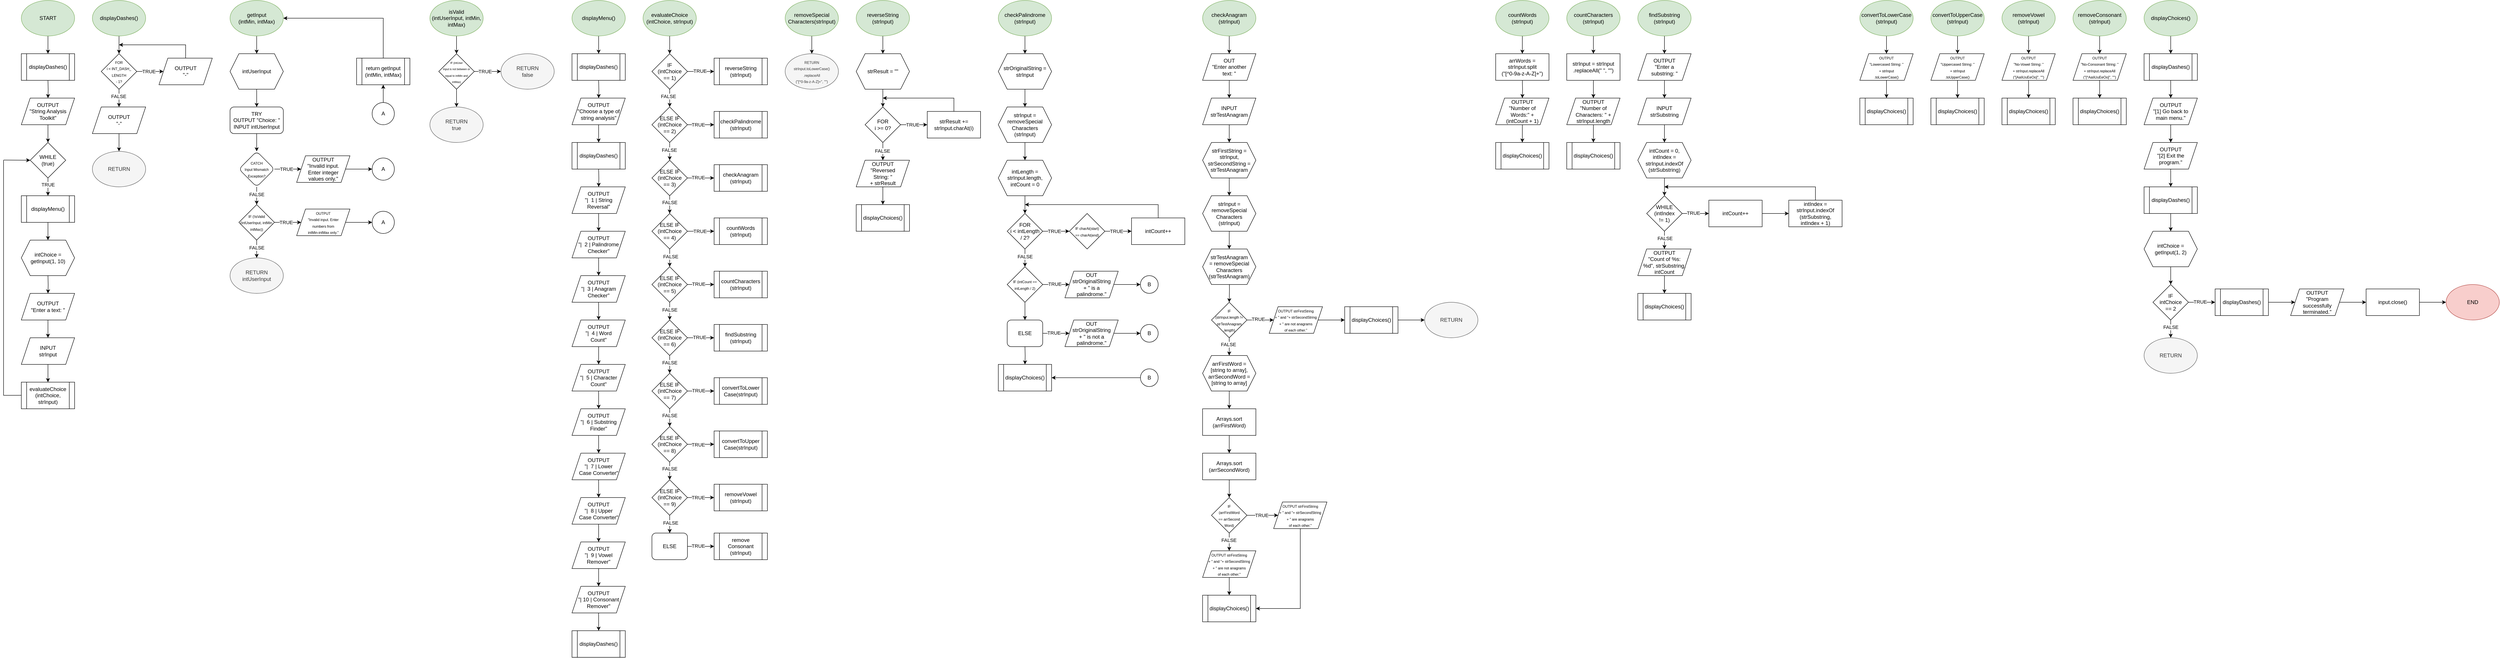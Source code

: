<mxfile version="22.1.3" type="github">
  <diagram id="C5RBs43oDa-KdzZeNtuy" name="Page-1">
    <mxGraphModel dx="1032" dy="530" grid="1" gridSize="10" guides="1" tooltips="1" connect="1" arrows="1" fold="1" page="1" pageScale="1" pageWidth="6500" pageHeight="1600" math="0" shadow="0">
      <root>
        <mxCell id="WIyWlLk6GJQsqaUBKTNV-0" />
        <mxCell id="WIyWlLk6GJQsqaUBKTNV-1" parent="WIyWlLk6GJQsqaUBKTNV-0" />
        <mxCell id="EXk4ZC7S-ABKSr8FIO9u-2" value="" style="edgeStyle=orthogonalEdgeStyle;rounded=0;orthogonalLoop=1;jettySize=auto;html=1;" parent="WIyWlLk6GJQsqaUBKTNV-1" target="EXk4ZC7S-ABKSr8FIO9u-1" edge="1">
          <mxGeometry relative="1" as="geometry">
            <mxPoint x="140.0" y="220" as="sourcePoint" />
          </mxGeometry>
        </mxCell>
        <mxCell id="c3dkGyLmJoJLkg44uYq4-129" value="" style="edgeStyle=orthogonalEdgeStyle;rounded=0;orthogonalLoop=1;jettySize=auto;html=1;" parent="WIyWlLk6GJQsqaUBKTNV-1" source="EXk4ZC7S-ABKSr8FIO9u-0" target="c3dkGyLmJoJLkg44uYq4-128" edge="1">
          <mxGeometry relative="1" as="geometry" />
        </mxCell>
        <mxCell id="EXk4ZC7S-ABKSr8FIO9u-0" value="START" style="ellipse;whiteSpace=wrap;html=1;fillColor=#d5e8d4;strokeColor=#82b366;" parent="WIyWlLk6GJQsqaUBKTNV-1" vertex="1">
          <mxGeometry x="80" y="40" width="120" height="80" as="geometry" />
        </mxCell>
        <mxCell id="EXk4ZC7S-ABKSr8FIO9u-100" value="" style="edgeStyle=orthogonalEdgeStyle;rounded=0;orthogonalLoop=1;jettySize=auto;html=1;" parent="WIyWlLk6GJQsqaUBKTNV-1" source="EXk4ZC7S-ABKSr8FIO9u-1" target="EXk4ZC7S-ABKSr8FIO9u-99" edge="1">
          <mxGeometry relative="1" as="geometry" />
        </mxCell>
        <mxCell id="EXk4ZC7S-ABKSr8FIO9u-1" value="OUTPUT&lt;br&gt;&quot;String Analysis Toolkit&quot;" style="shape=parallelogram;perimeter=parallelogramPerimeter;whiteSpace=wrap;html=1;fixedSize=1;" parent="WIyWlLk6GJQsqaUBKTNV-1" vertex="1">
          <mxGeometry x="80" y="260" width="120" height="60" as="geometry" />
        </mxCell>
        <mxCell id="EXk4ZC7S-ABKSr8FIO9u-7" value="" style="edgeStyle=orthogonalEdgeStyle;rounded=0;orthogonalLoop=1;jettySize=auto;html=1;" parent="WIyWlLk6GJQsqaUBKTNV-1" source="EXk4ZC7S-ABKSr8FIO9u-3" edge="1">
          <mxGeometry relative="1" as="geometry">
            <mxPoint x="140" y="580.0" as="targetPoint" />
          </mxGeometry>
        </mxCell>
        <mxCell id="EXk4ZC7S-ABKSr8FIO9u-3" value="displayMenu()" style="shape=process;whiteSpace=wrap;html=1;backgroundOutline=1;" parent="WIyWlLk6GJQsqaUBKTNV-1" vertex="1">
          <mxGeometry x="80" y="480" width="120" height="60" as="geometry" />
        </mxCell>
        <mxCell id="EXk4ZC7S-ABKSr8FIO9u-25" value="" style="edgeStyle=orthogonalEdgeStyle;rounded=0;orthogonalLoop=1;jettySize=auto;html=1;" parent="WIyWlLk6GJQsqaUBKTNV-1" target="EXk4ZC7S-ABKSr8FIO9u-24" edge="1">
          <mxGeometry relative="1" as="geometry">
            <mxPoint x="1380" y="220.0" as="sourcePoint" />
          </mxGeometry>
        </mxCell>
        <mxCell id="c3dkGyLmJoJLkg44uYq4-131" value="" style="edgeStyle=orthogonalEdgeStyle;rounded=0;orthogonalLoop=1;jettySize=auto;html=1;" parent="WIyWlLk6GJQsqaUBKTNV-1" source="EXk4ZC7S-ABKSr8FIO9u-5" target="c3dkGyLmJoJLkg44uYq4-130" edge="1">
          <mxGeometry relative="1" as="geometry" />
        </mxCell>
        <mxCell id="EXk4ZC7S-ABKSr8FIO9u-5" value="displayMenu()" style="ellipse;whiteSpace=wrap;html=1;fillColor=#d5e8d4;strokeColor=#82b366;" parent="WIyWlLk6GJQsqaUBKTNV-1" vertex="1">
          <mxGeometry x="1320" y="40" width="120" height="80" as="geometry" />
        </mxCell>
        <mxCell id="EXk4ZC7S-ABKSr8FIO9u-9" value="" style="edgeStyle=orthogonalEdgeStyle;rounded=0;orthogonalLoop=1;jettySize=auto;html=1;" parent="WIyWlLk6GJQsqaUBKTNV-1" target="EXk4ZC7S-ABKSr8FIO9u-8" edge="1">
          <mxGeometry relative="1" as="geometry">
            <mxPoint x="140" y="660.0" as="sourcePoint" />
          </mxGeometry>
        </mxCell>
        <mxCell id="EXk4ZC7S-ABKSr8FIO9u-11" value="" style="edgeStyle=orthogonalEdgeStyle;rounded=0;orthogonalLoop=1;jettySize=auto;html=1;" parent="WIyWlLk6GJQsqaUBKTNV-1" source="EXk4ZC7S-ABKSr8FIO9u-8" target="EXk4ZC7S-ABKSr8FIO9u-10" edge="1">
          <mxGeometry relative="1" as="geometry" />
        </mxCell>
        <mxCell id="EXk4ZC7S-ABKSr8FIO9u-8" value="OUTPUT&lt;br&gt;&quot;Enter a text: &quot;" style="shape=parallelogram;perimeter=parallelogramPerimeter;whiteSpace=wrap;html=1;fixedSize=1;" parent="WIyWlLk6GJQsqaUBKTNV-1" vertex="1">
          <mxGeometry x="80" y="700" width="120" height="60" as="geometry" />
        </mxCell>
        <mxCell id="EXk4ZC7S-ABKSr8FIO9u-13" value="" style="edgeStyle=orthogonalEdgeStyle;rounded=0;orthogonalLoop=1;jettySize=auto;html=1;" parent="WIyWlLk6GJQsqaUBKTNV-1" source="EXk4ZC7S-ABKSr8FIO9u-10" target="EXk4ZC7S-ABKSr8FIO9u-12" edge="1">
          <mxGeometry relative="1" as="geometry" />
        </mxCell>
        <mxCell id="EXk4ZC7S-ABKSr8FIO9u-10" value="INPUT&lt;br&gt;strInput" style="shape=parallelogram;perimeter=parallelogramPerimeter;whiteSpace=wrap;html=1;fixedSize=1;" parent="WIyWlLk6GJQsqaUBKTNV-1" vertex="1">
          <mxGeometry x="80" y="800" width="120" height="60" as="geometry" />
        </mxCell>
        <mxCell id="EXk4ZC7S-ABKSr8FIO9u-12" value="evaluateChoice&lt;br&gt;(intChoice, strInput)" style="shape=process;whiteSpace=wrap;html=1;backgroundOutline=1;" parent="WIyWlLk6GJQsqaUBKTNV-1" vertex="1">
          <mxGeometry x="80" y="900" width="120" height="60" as="geometry" />
        </mxCell>
        <mxCell id="EXk4ZC7S-ABKSr8FIO9u-48" value="" style="edgeStyle=orthogonalEdgeStyle;rounded=0;orthogonalLoop=1;jettySize=auto;html=1;" parent="WIyWlLk6GJQsqaUBKTNV-1" source="EXk4ZC7S-ABKSr8FIO9u-14" target="EXk4ZC7S-ABKSr8FIO9u-47" edge="1">
          <mxGeometry relative="1" as="geometry" />
        </mxCell>
        <mxCell id="EXk4ZC7S-ABKSr8FIO9u-14" value="evaluateChoice&lt;br style=&quot;border-color: var(--border-color);&quot;&gt;(intChoice, strInput)" style="ellipse;whiteSpace=wrap;html=1;fillColor=#d5e8d4;strokeColor=#82b366;" parent="WIyWlLk6GJQsqaUBKTNV-1" vertex="1">
          <mxGeometry x="1480" y="40" width="120" height="80" as="geometry" />
        </mxCell>
        <mxCell id="EXk4ZC7S-ABKSr8FIO9u-18" value="" style="endArrow=none;html=1;rounded=0;" parent="WIyWlLk6GJQsqaUBKTNV-1" edge="1">
          <mxGeometry width="50" height="50" relative="1" as="geometry">
            <mxPoint x="40" y="929.71" as="sourcePoint" />
            <mxPoint x="80" y="929.57" as="targetPoint" />
          </mxGeometry>
        </mxCell>
        <mxCell id="EXk4ZC7S-ABKSr8FIO9u-19" value="" style="endArrow=none;html=1;rounded=0;" parent="WIyWlLk6GJQsqaUBKTNV-1" edge="1">
          <mxGeometry width="50" height="50" relative="1" as="geometry">
            <mxPoint x="40" y="930" as="sourcePoint" />
            <mxPoint x="40" y="400" as="targetPoint" />
          </mxGeometry>
        </mxCell>
        <mxCell id="EXk4ZC7S-ABKSr8FIO9u-20" value="" style="endArrow=classic;html=1;rounded=0;entryX=0;entryY=0.5;entryDx=0;entryDy=0;" parent="WIyWlLk6GJQsqaUBKTNV-1" target="EXk4ZC7S-ABKSr8FIO9u-99" edge="1">
          <mxGeometry width="50" height="50" relative="1" as="geometry">
            <mxPoint x="40" y="399.66" as="sourcePoint" />
            <mxPoint x="140" y="399.66" as="targetPoint" />
          </mxGeometry>
        </mxCell>
        <mxCell id="EXk4ZC7S-ABKSr8FIO9u-27" value="" style="edgeStyle=orthogonalEdgeStyle;rounded=0;orthogonalLoop=1;jettySize=auto;html=1;" parent="WIyWlLk6GJQsqaUBKTNV-1" target="EXk4ZC7S-ABKSr8FIO9u-26" edge="1">
          <mxGeometry relative="1" as="geometry">
            <mxPoint x="1380" y="420.0" as="sourcePoint" />
          </mxGeometry>
        </mxCell>
        <mxCell id="c3dkGyLmJoJLkg44uYq4-134" value="" style="edgeStyle=orthogonalEdgeStyle;rounded=0;orthogonalLoop=1;jettySize=auto;html=1;" parent="WIyWlLk6GJQsqaUBKTNV-1" source="EXk4ZC7S-ABKSr8FIO9u-24" target="c3dkGyLmJoJLkg44uYq4-133" edge="1">
          <mxGeometry relative="1" as="geometry" />
        </mxCell>
        <mxCell id="EXk4ZC7S-ABKSr8FIO9u-24" value="OUTPUT&lt;br&gt;&quot;Choose a type of string analysis&quot;" style="shape=parallelogram;perimeter=parallelogramPerimeter;whiteSpace=wrap;html=1;fixedSize=1;" parent="WIyWlLk6GJQsqaUBKTNV-1" vertex="1">
          <mxGeometry x="1320" y="260" width="120" height="60" as="geometry" />
        </mxCell>
        <mxCell id="EXk4ZC7S-ABKSr8FIO9u-29" value="" style="edgeStyle=orthogonalEdgeStyle;rounded=0;orthogonalLoop=1;jettySize=auto;html=1;" parent="WIyWlLk6GJQsqaUBKTNV-1" source="EXk4ZC7S-ABKSr8FIO9u-26" target="EXk4ZC7S-ABKSr8FIO9u-28" edge="1">
          <mxGeometry relative="1" as="geometry" />
        </mxCell>
        <mxCell id="EXk4ZC7S-ABKSr8FIO9u-26" value="OUTPUT&lt;br&gt;&quot;|&amp;nbsp; 1 | String&lt;br&gt;Reversal&quot;" style="shape=parallelogram;perimeter=parallelogramPerimeter;whiteSpace=wrap;html=1;fixedSize=1;" parent="WIyWlLk6GJQsqaUBKTNV-1" vertex="1">
          <mxGeometry x="1320" y="460" width="120" height="60" as="geometry" />
        </mxCell>
        <mxCell id="EXk4ZC7S-ABKSr8FIO9u-31" value="" style="edgeStyle=orthogonalEdgeStyle;rounded=0;orthogonalLoop=1;jettySize=auto;html=1;" parent="WIyWlLk6GJQsqaUBKTNV-1" source="EXk4ZC7S-ABKSr8FIO9u-28" target="EXk4ZC7S-ABKSr8FIO9u-30" edge="1">
          <mxGeometry relative="1" as="geometry" />
        </mxCell>
        <mxCell id="EXk4ZC7S-ABKSr8FIO9u-28" value="OUTPUT&lt;br style=&quot;border-color: var(--border-color);&quot;&gt;&quot;|&amp;nbsp; 2 | Palindrome Checker&quot;" style="shape=parallelogram;perimeter=parallelogramPerimeter;whiteSpace=wrap;html=1;fixedSize=1;" parent="WIyWlLk6GJQsqaUBKTNV-1" vertex="1">
          <mxGeometry x="1320" y="560" width="120" height="60" as="geometry" />
        </mxCell>
        <mxCell id="EXk4ZC7S-ABKSr8FIO9u-34" value="" style="edgeStyle=orthogonalEdgeStyle;rounded=0;orthogonalLoop=1;jettySize=auto;html=1;" parent="WIyWlLk6GJQsqaUBKTNV-1" source="EXk4ZC7S-ABKSr8FIO9u-30" target="EXk4ZC7S-ABKSr8FIO9u-33" edge="1">
          <mxGeometry relative="1" as="geometry" />
        </mxCell>
        <mxCell id="EXk4ZC7S-ABKSr8FIO9u-30" value="OUTPUT&lt;br style=&quot;border-color: var(--border-color);&quot;&gt;&quot;|&amp;nbsp; 3 | Anagram&lt;br&gt;Checker&quot;" style="shape=parallelogram;perimeter=parallelogramPerimeter;whiteSpace=wrap;html=1;fixedSize=1;" parent="WIyWlLk6GJQsqaUBKTNV-1" vertex="1">
          <mxGeometry x="1320" y="660" width="120" height="60" as="geometry" />
        </mxCell>
        <mxCell id="EXk4ZC7S-ABKSr8FIO9u-36" value="" style="edgeStyle=orthogonalEdgeStyle;rounded=0;orthogonalLoop=1;jettySize=auto;html=1;" parent="WIyWlLk6GJQsqaUBKTNV-1" source="EXk4ZC7S-ABKSr8FIO9u-33" target="EXk4ZC7S-ABKSr8FIO9u-35" edge="1">
          <mxGeometry relative="1" as="geometry" />
        </mxCell>
        <mxCell id="EXk4ZC7S-ABKSr8FIO9u-33" value="OUTPUT&lt;br style=&quot;border-color: var(--border-color);&quot;&gt;&quot;|&amp;nbsp; 4 | Word&lt;br&gt;Count&quot;" style="shape=parallelogram;perimeter=parallelogramPerimeter;whiteSpace=wrap;html=1;fixedSize=1;" parent="WIyWlLk6GJQsqaUBKTNV-1" vertex="1">
          <mxGeometry x="1320" y="760" width="120" height="60" as="geometry" />
        </mxCell>
        <mxCell id="EXk4ZC7S-ABKSr8FIO9u-38" value="" style="edgeStyle=orthogonalEdgeStyle;rounded=0;orthogonalLoop=1;jettySize=auto;html=1;" parent="WIyWlLk6GJQsqaUBKTNV-1" source="EXk4ZC7S-ABKSr8FIO9u-35" target="EXk4ZC7S-ABKSr8FIO9u-37" edge="1">
          <mxGeometry relative="1" as="geometry" />
        </mxCell>
        <mxCell id="EXk4ZC7S-ABKSr8FIO9u-35" value="OUTPUT&lt;br style=&quot;border-color: var(--border-color);&quot;&gt;&quot;|&amp;nbsp; 5 | Character&lt;br style=&quot;border-color: var(--border-color);&quot;&gt;Count&quot;" style="shape=parallelogram;perimeter=parallelogramPerimeter;whiteSpace=wrap;html=1;fixedSize=1;" parent="WIyWlLk6GJQsqaUBKTNV-1" vertex="1">
          <mxGeometry x="1320" y="860" width="120" height="60" as="geometry" />
        </mxCell>
        <mxCell id="EXk4ZC7S-ABKSr8FIO9u-40" value="" style="edgeStyle=orthogonalEdgeStyle;rounded=0;orthogonalLoop=1;jettySize=auto;html=1;" parent="WIyWlLk6GJQsqaUBKTNV-1" source="EXk4ZC7S-ABKSr8FIO9u-37" target="EXk4ZC7S-ABKSr8FIO9u-39" edge="1">
          <mxGeometry relative="1" as="geometry" />
        </mxCell>
        <mxCell id="EXk4ZC7S-ABKSr8FIO9u-37" value="OUTPUT&lt;br style=&quot;border-color: var(--border-color);&quot;&gt;&quot;|&amp;nbsp; 6 | Substring&lt;br&gt;Finder&quot;" style="shape=parallelogram;perimeter=parallelogramPerimeter;whiteSpace=wrap;html=1;fixedSize=1;" parent="WIyWlLk6GJQsqaUBKTNV-1" vertex="1">
          <mxGeometry x="1320" y="960" width="120" height="60" as="geometry" />
        </mxCell>
        <mxCell id="EXk4ZC7S-ABKSr8FIO9u-42" value="" style="edgeStyle=orthogonalEdgeStyle;rounded=0;orthogonalLoop=1;jettySize=auto;html=1;" parent="WIyWlLk6GJQsqaUBKTNV-1" source="EXk4ZC7S-ABKSr8FIO9u-39" target="EXk4ZC7S-ABKSr8FIO9u-41" edge="1">
          <mxGeometry relative="1" as="geometry" />
        </mxCell>
        <mxCell id="EXk4ZC7S-ABKSr8FIO9u-39" value="OUTPUT&lt;br style=&quot;border-color: var(--border-color);&quot;&gt;&quot;|&amp;nbsp; 7 | Lower&lt;br style=&quot;border-color: var(--border-color);&quot;&gt;Case Converter&quot;" style="shape=parallelogram;perimeter=parallelogramPerimeter;whiteSpace=wrap;html=1;fixedSize=1;" parent="WIyWlLk6GJQsqaUBKTNV-1" vertex="1">
          <mxGeometry x="1320" y="1060" width="120" height="60" as="geometry" />
        </mxCell>
        <mxCell id="EXk4ZC7S-ABKSr8FIO9u-44" value="" style="edgeStyle=orthogonalEdgeStyle;rounded=0;orthogonalLoop=1;jettySize=auto;html=1;" parent="WIyWlLk6GJQsqaUBKTNV-1" source="EXk4ZC7S-ABKSr8FIO9u-41" target="EXk4ZC7S-ABKSr8FIO9u-43" edge="1">
          <mxGeometry relative="1" as="geometry" />
        </mxCell>
        <mxCell id="EXk4ZC7S-ABKSr8FIO9u-41" value="OUTPUT&lt;br style=&quot;border-color: var(--border-color);&quot;&gt;&quot;|&amp;nbsp; 8 | Upper&lt;br style=&quot;border-color: var(--border-color);&quot;&gt;Case Converter&quot;" style="shape=parallelogram;perimeter=parallelogramPerimeter;whiteSpace=wrap;html=1;fixedSize=1;" parent="WIyWlLk6GJQsqaUBKTNV-1" vertex="1">
          <mxGeometry x="1320" y="1160" width="120" height="60" as="geometry" />
        </mxCell>
        <mxCell id="EXk4ZC7S-ABKSr8FIO9u-46" value="" style="edgeStyle=orthogonalEdgeStyle;rounded=0;orthogonalLoop=1;jettySize=auto;html=1;" parent="WIyWlLk6GJQsqaUBKTNV-1" source="EXk4ZC7S-ABKSr8FIO9u-43" target="EXk4ZC7S-ABKSr8FIO9u-45" edge="1">
          <mxGeometry relative="1" as="geometry" />
        </mxCell>
        <mxCell id="EXk4ZC7S-ABKSr8FIO9u-43" value="OUTPUT&lt;br style=&quot;border-color: var(--border-color);&quot;&gt;&quot;|&amp;nbsp; 9 | Vowel&lt;br&gt;Remover&quot;" style="shape=parallelogram;perimeter=parallelogramPerimeter;whiteSpace=wrap;html=1;fixedSize=1;" parent="WIyWlLk6GJQsqaUBKTNV-1" vertex="1">
          <mxGeometry x="1320" y="1260" width="120" height="60" as="geometry" />
        </mxCell>
        <mxCell id="c3dkGyLmJoJLkg44uYq4-136" value="" style="edgeStyle=orthogonalEdgeStyle;rounded=0;orthogonalLoop=1;jettySize=auto;html=1;" parent="WIyWlLk6GJQsqaUBKTNV-1" source="EXk4ZC7S-ABKSr8FIO9u-45" target="c3dkGyLmJoJLkg44uYq4-135" edge="1">
          <mxGeometry relative="1" as="geometry" />
        </mxCell>
        <mxCell id="EXk4ZC7S-ABKSr8FIO9u-45" value="OUTPUT&lt;br style=&quot;border-color: var(--border-color);&quot;&gt;&quot;| 10 | Consonant&lt;br style=&quot;border-color: var(--border-color);&quot;&gt;Remover&quot;" style="shape=parallelogram;perimeter=parallelogramPerimeter;whiteSpace=wrap;html=1;fixedSize=1;" parent="WIyWlLk6GJQsqaUBKTNV-1" vertex="1">
          <mxGeometry x="1320" y="1360" width="120" height="60" as="geometry" />
        </mxCell>
        <mxCell id="EXk4ZC7S-ABKSr8FIO9u-50" value="" style="edgeStyle=orthogonalEdgeStyle;rounded=0;orthogonalLoop=1;jettySize=auto;html=1;" parent="WIyWlLk6GJQsqaUBKTNV-1" source="EXk4ZC7S-ABKSr8FIO9u-47" target="EXk4ZC7S-ABKSr8FIO9u-49" edge="1">
          <mxGeometry relative="1" as="geometry" />
        </mxCell>
        <mxCell id="EXk4ZC7S-ABKSr8FIO9u-62" value="FALSE" style="edgeLabel;html=1;align=center;verticalAlign=middle;resizable=0;points=[];" parent="EXk4ZC7S-ABKSr8FIO9u-50" vertex="1" connectable="0">
          <mxGeometry x="-0.194" y="-3" relative="1" as="geometry">
            <mxPoint as="offset" />
          </mxGeometry>
        </mxCell>
        <mxCell id="EXk4ZC7S-ABKSr8FIO9u-56" value="" style="edgeStyle=orthogonalEdgeStyle;rounded=0;orthogonalLoop=1;jettySize=auto;html=1;" parent="WIyWlLk6GJQsqaUBKTNV-1" source="EXk4ZC7S-ABKSr8FIO9u-47" target="EXk4ZC7S-ABKSr8FIO9u-55" edge="1">
          <mxGeometry relative="1" as="geometry" />
        </mxCell>
        <mxCell id="EXk4ZC7S-ABKSr8FIO9u-59" value="TRUE" style="edgeLabel;html=1;align=center;verticalAlign=middle;resizable=0;points=[];" parent="EXk4ZC7S-ABKSr8FIO9u-56" vertex="1" connectable="0">
          <mxGeometry x="-0.065" y="1" relative="1" as="geometry">
            <mxPoint as="offset" />
          </mxGeometry>
        </mxCell>
        <mxCell id="EXk4ZC7S-ABKSr8FIO9u-47" value="&lt;font style=&quot;font-size: 12px;&quot;&gt;IF&lt;br&gt;(intChoice&lt;br&gt;== 1)&lt;/font&gt;" style="rhombus;whiteSpace=wrap;html=1;" parent="WIyWlLk6GJQsqaUBKTNV-1" vertex="1">
          <mxGeometry x="1500" y="160" width="80" height="80" as="geometry" />
        </mxCell>
        <mxCell id="EXk4ZC7S-ABKSr8FIO9u-52" value="" style="edgeStyle=orthogonalEdgeStyle;rounded=0;orthogonalLoop=1;jettySize=auto;html=1;" parent="WIyWlLk6GJQsqaUBKTNV-1" source="EXk4ZC7S-ABKSr8FIO9u-49" target="EXk4ZC7S-ABKSr8FIO9u-51" edge="1">
          <mxGeometry relative="1" as="geometry" />
        </mxCell>
        <mxCell id="EXk4ZC7S-ABKSr8FIO9u-63" value="FALSE" style="edgeLabel;html=1;align=center;verticalAlign=middle;resizable=0;points=[];" parent="EXk4ZC7S-ABKSr8FIO9u-52" vertex="1" connectable="0">
          <mxGeometry x="-0.157" y="-1" relative="1" as="geometry">
            <mxPoint as="offset" />
          </mxGeometry>
        </mxCell>
        <mxCell id="EXk4ZC7S-ABKSr8FIO9u-58" value="" style="edgeStyle=orthogonalEdgeStyle;rounded=0;orthogonalLoop=1;jettySize=auto;html=1;" parent="WIyWlLk6GJQsqaUBKTNV-1" source="EXk4ZC7S-ABKSr8FIO9u-49" target="EXk4ZC7S-ABKSr8FIO9u-57" edge="1">
          <mxGeometry relative="1" as="geometry" />
        </mxCell>
        <mxCell id="EXk4ZC7S-ABKSr8FIO9u-152" value="TRUE" style="edgeLabel;html=1;align=center;verticalAlign=middle;resizable=0;points=[];" parent="EXk4ZC7S-ABKSr8FIO9u-58" vertex="1" connectable="0">
          <mxGeometry x="-0.21" relative="1" as="geometry">
            <mxPoint as="offset" />
          </mxGeometry>
        </mxCell>
        <mxCell id="EXk4ZC7S-ABKSr8FIO9u-49" value="ELSE IF&lt;br&gt;(intChoice&lt;br&gt;== 2)" style="rhombus;whiteSpace=wrap;html=1;" parent="WIyWlLk6GJQsqaUBKTNV-1" vertex="1">
          <mxGeometry x="1500" y="280" width="80" height="80" as="geometry" />
        </mxCell>
        <mxCell id="EXk4ZC7S-ABKSr8FIO9u-54" value="" style="edgeStyle=orthogonalEdgeStyle;rounded=0;orthogonalLoop=1;jettySize=auto;html=1;" parent="WIyWlLk6GJQsqaUBKTNV-1" source="EXk4ZC7S-ABKSr8FIO9u-51" target="EXk4ZC7S-ABKSr8FIO9u-53" edge="1">
          <mxGeometry relative="1" as="geometry" />
        </mxCell>
        <mxCell id="EXk4ZC7S-ABKSr8FIO9u-64" value="FALSE" style="edgeLabel;html=1;align=center;verticalAlign=middle;resizable=0;points=[];" parent="EXk4ZC7S-ABKSr8FIO9u-54" vertex="1" connectable="0">
          <mxGeometry x="-0.275" relative="1" as="geometry">
            <mxPoint as="offset" />
          </mxGeometry>
        </mxCell>
        <mxCell id="EXk4ZC7S-ABKSr8FIO9u-84" value="" style="edgeStyle=orthogonalEdgeStyle;rounded=0;orthogonalLoop=1;jettySize=auto;html=1;" parent="WIyWlLk6GJQsqaUBKTNV-1" source="EXk4ZC7S-ABKSr8FIO9u-51" target="EXk4ZC7S-ABKSr8FIO9u-83" edge="1">
          <mxGeometry relative="1" as="geometry" />
        </mxCell>
        <mxCell id="EXk4ZC7S-ABKSr8FIO9u-149" value="TRUE" style="edgeLabel;html=1;align=center;verticalAlign=middle;resizable=0;points=[];" parent="EXk4ZC7S-ABKSr8FIO9u-84" vertex="1" connectable="0">
          <mxGeometry x="-0.21" y="1" relative="1" as="geometry">
            <mxPoint as="offset" />
          </mxGeometry>
        </mxCell>
        <mxCell id="EXk4ZC7S-ABKSr8FIO9u-51" value="ELSE IF&lt;br style=&quot;border-color: var(--border-color);&quot;&gt;(intChoice&lt;br style=&quot;border-color: var(--border-color);&quot;&gt;== 3)" style="rhombus;whiteSpace=wrap;html=1;" parent="WIyWlLk6GJQsqaUBKTNV-1" vertex="1">
          <mxGeometry x="1500" y="400" width="80" height="80" as="geometry" />
        </mxCell>
        <mxCell id="EXk4ZC7S-ABKSr8FIO9u-67" value="" style="edgeStyle=orthogonalEdgeStyle;rounded=0;orthogonalLoop=1;jettySize=auto;html=1;" parent="WIyWlLk6GJQsqaUBKTNV-1" source="EXk4ZC7S-ABKSr8FIO9u-53" target="EXk4ZC7S-ABKSr8FIO9u-66" edge="1">
          <mxGeometry relative="1" as="geometry" />
        </mxCell>
        <mxCell id="EXk4ZC7S-ABKSr8FIO9u-142" value="FALSE" style="edgeLabel;html=1;align=center;verticalAlign=middle;resizable=0;points=[];" parent="EXk4ZC7S-ABKSr8FIO9u-67" vertex="1" connectable="0">
          <mxGeometry x="-0.139" y="2" relative="1" as="geometry">
            <mxPoint as="offset" />
          </mxGeometry>
        </mxCell>
        <mxCell id="EXk4ZC7S-ABKSr8FIO9u-86" value="" style="edgeStyle=orthogonalEdgeStyle;rounded=0;orthogonalLoop=1;jettySize=auto;html=1;" parent="WIyWlLk6GJQsqaUBKTNV-1" source="EXk4ZC7S-ABKSr8FIO9u-53" target="EXk4ZC7S-ABKSr8FIO9u-85" edge="1">
          <mxGeometry relative="1" as="geometry" />
        </mxCell>
        <mxCell id="EXk4ZC7S-ABKSr8FIO9u-150" value="TRUE" style="edgeLabel;html=1;align=center;verticalAlign=middle;resizable=0;points=[];" parent="EXk4ZC7S-ABKSr8FIO9u-86" vertex="1" connectable="0">
          <mxGeometry x="-0.072" y="3" relative="1" as="geometry">
            <mxPoint y="3" as="offset" />
          </mxGeometry>
        </mxCell>
        <mxCell id="EXk4ZC7S-ABKSr8FIO9u-53" value="ELSE IF&lt;br style=&quot;border-color: var(--border-color);&quot;&gt;(intChoice&lt;br style=&quot;border-color: var(--border-color);&quot;&gt;== 4)" style="rhombus;whiteSpace=wrap;html=1;" parent="WIyWlLk6GJQsqaUBKTNV-1" vertex="1">
          <mxGeometry x="1500" y="520" width="80" height="80" as="geometry" />
        </mxCell>
        <mxCell id="EXk4ZC7S-ABKSr8FIO9u-55" value="reverseString&lt;br&gt;(strInput)" style="shape=process;whiteSpace=wrap;html=1;backgroundOutline=1;" parent="WIyWlLk6GJQsqaUBKTNV-1" vertex="1">
          <mxGeometry x="1640" y="170" width="120" height="60" as="geometry" />
        </mxCell>
        <mxCell id="EXk4ZC7S-ABKSr8FIO9u-57" value="checkPalindrome&lt;br&gt;(strInput)" style="shape=process;whiteSpace=wrap;html=1;backgroundOutline=1;" parent="WIyWlLk6GJQsqaUBKTNV-1" vertex="1">
          <mxGeometry x="1640" y="290" width="120" height="60" as="geometry" />
        </mxCell>
        <mxCell id="EXk4ZC7S-ABKSr8FIO9u-72" value="" style="edgeStyle=orthogonalEdgeStyle;rounded=0;orthogonalLoop=1;jettySize=auto;html=1;" parent="WIyWlLk6GJQsqaUBKTNV-1" source="EXk4ZC7S-ABKSr8FIO9u-66" target="EXk4ZC7S-ABKSr8FIO9u-71" edge="1">
          <mxGeometry relative="1" as="geometry" />
        </mxCell>
        <mxCell id="EXk4ZC7S-ABKSr8FIO9u-143" value="FALSE" style="edgeLabel;html=1;align=center;verticalAlign=middle;resizable=0;points=[];" parent="EXk4ZC7S-ABKSr8FIO9u-72" vertex="1" connectable="0">
          <mxGeometry x="-0.169" relative="1" as="geometry">
            <mxPoint as="offset" />
          </mxGeometry>
        </mxCell>
        <mxCell id="EXk4ZC7S-ABKSr8FIO9u-88" value="" style="edgeStyle=orthogonalEdgeStyle;rounded=0;orthogonalLoop=1;jettySize=auto;html=1;" parent="WIyWlLk6GJQsqaUBKTNV-1" source="EXk4ZC7S-ABKSr8FIO9u-66" target="EXk4ZC7S-ABKSr8FIO9u-87" edge="1">
          <mxGeometry relative="1" as="geometry" />
        </mxCell>
        <mxCell id="EXk4ZC7S-ABKSr8FIO9u-154" value="TRUE" style="edgeLabel;html=1;align=center;verticalAlign=middle;resizable=0;points=[];" parent="EXk4ZC7S-ABKSr8FIO9u-88" vertex="1" connectable="0">
          <mxGeometry x="-0.187" y="1" relative="1" as="geometry">
            <mxPoint as="offset" />
          </mxGeometry>
        </mxCell>
        <mxCell id="EXk4ZC7S-ABKSr8FIO9u-66" value="ELSE IF&lt;br style=&quot;border-color: var(--border-color);&quot;&gt;(intChoice&lt;br style=&quot;border-color: var(--border-color);&quot;&gt;== 5)" style="rhombus;whiteSpace=wrap;html=1;" parent="WIyWlLk6GJQsqaUBKTNV-1" vertex="1">
          <mxGeometry x="1500" y="640" width="80" height="80" as="geometry" />
        </mxCell>
        <mxCell id="EXk4ZC7S-ABKSr8FIO9u-74" value="" style="edgeStyle=orthogonalEdgeStyle;rounded=0;orthogonalLoop=1;jettySize=auto;html=1;" parent="WIyWlLk6GJQsqaUBKTNV-1" source="EXk4ZC7S-ABKSr8FIO9u-71" target="EXk4ZC7S-ABKSr8FIO9u-73" edge="1">
          <mxGeometry relative="1" as="geometry" />
        </mxCell>
        <mxCell id="EXk4ZC7S-ABKSr8FIO9u-144" value="FALSE" style="edgeLabel;html=1;align=center;verticalAlign=middle;resizable=0;points=[];" parent="EXk4ZC7S-ABKSr8FIO9u-74" vertex="1" connectable="0">
          <mxGeometry x="-0.192" relative="1" as="geometry">
            <mxPoint as="offset" />
          </mxGeometry>
        </mxCell>
        <mxCell id="EXk4ZC7S-ABKSr8FIO9u-90" value="" style="edgeStyle=orthogonalEdgeStyle;rounded=0;orthogonalLoop=1;jettySize=auto;html=1;" parent="WIyWlLk6GJQsqaUBKTNV-1" source="EXk4ZC7S-ABKSr8FIO9u-71" target="EXk4ZC7S-ABKSr8FIO9u-89" edge="1">
          <mxGeometry relative="1" as="geometry" />
        </mxCell>
        <mxCell id="EXk4ZC7S-ABKSr8FIO9u-155" value="TRUE" style="edgeLabel;html=1;align=center;verticalAlign=middle;resizable=0;points=[];" parent="EXk4ZC7S-ABKSr8FIO9u-90" vertex="1" connectable="0">
          <mxGeometry x="-0.118" y="1" relative="1" as="geometry">
            <mxPoint as="offset" />
          </mxGeometry>
        </mxCell>
        <mxCell id="EXk4ZC7S-ABKSr8FIO9u-71" value="ELSE IF&lt;br style=&quot;border-color: var(--border-color);&quot;&gt;(intChoice&lt;br style=&quot;border-color: var(--border-color);&quot;&gt;== 6)" style="rhombus;whiteSpace=wrap;html=1;" parent="WIyWlLk6GJQsqaUBKTNV-1" vertex="1">
          <mxGeometry x="1500" y="760" width="80" height="80" as="geometry" />
        </mxCell>
        <mxCell id="EXk4ZC7S-ABKSr8FIO9u-76" value="" style="edgeStyle=orthogonalEdgeStyle;rounded=0;orthogonalLoop=1;jettySize=auto;html=1;" parent="WIyWlLk6GJQsqaUBKTNV-1" source="EXk4ZC7S-ABKSr8FIO9u-73" target="EXk4ZC7S-ABKSr8FIO9u-75" edge="1">
          <mxGeometry relative="1" as="geometry" />
        </mxCell>
        <mxCell id="EXk4ZC7S-ABKSr8FIO9u-145" value="FALSE" style="edgeLabel;html=1;align=center;verticalAlign=middle;resizable=0;points=[];" parent="EXk4ZC7S-ABKSr8FIO9u-76" vertex="1" connectable="0">
          <mxGeometry x="-0.257" relative="1" as="geometry">
            <mxPoint as="offset" />
          </mxGeometry>
        </mxCell>
        <mxCell id="EXk4ZC7S-ABKSr8FIO9u-92" value="" style="edgeStyle=orthogonalEdgeStyle;rounded=0;orthogonalLoop=1;jettySize=auto;html=1;" parent="WIyWlLk6GJQsqaUBKTNV-1" source="EXk4ZC7S-ABKSr8FIO9u-73" target="EXk4ZC7S-ABKSr8FIO9u-91" edge="1">
          <mxGeometry relative="1" as="geometry" />
        </mxCell>
        <mxCell id="EXk4ZC7S-ABKSr8FIO9u-156" value="TRUE" style="edgeLabel;html=1;align=center;verticalAlign=middle;resizable=0;points=[];" parent="EXk4ZC7S-ABKSr8FIO9u-92" vertex="1" connectable="0">
          <mxGeometry x="-0.164" y="1" relative="1" as="geometry">
            <mxPoint as="offset" />
          </mxGeometry>
        </mxCell>
        <mxCell id="EXk4ZC7S-ABKSr8FIO9u-73" value="ELSE IF&lt;br style=&quot;border-color: var(--border-color);&quot;&gt;(intChoice&lt;br style=&quot;border-color: var(--border-color);&quot;&gt;== 7)" style="rhombus;whiteSpace=wrap;html=1;" parent="WIyWlLk6GJQsqaUBKTNV-1" vertex="1">
          <mxGeometry x="1500" y="880" width="80" height="80" as="geometry" />
        </mxCell>
        <mxCell id="EXk4ZC7S-ABKSr8FIO9u-78" value="" style="edgeStyle=orthogonalEdgeStyle;rounded=0;orthogonalLoop=1;jettySize=auto;html=1;" parent="WIyWlLk6GJQsqaUBKTNV-1" source="EXk4ZC7S-ABKSr8FIO9u-75" target="EXk4ZC7S-ABKSr8FIO9u-77" edge="1">
          <mxGeometry relative="1" as="geometry" />
        </mxCell>
        <mxCell id="EXk4ZC7S-ABKSr8FIO9u-146" value="FALSE" style="edgeLabel;html=1;align=center;verticalAlign=middle;resizable=0;points=[];" parent="EXk4ZC7S-ABKSr8FIO9u-78" vertex="1" connectable="0">
          <mxGeometry x="-0.246" relative="1" as="geometry">
            <mxPoint as="offset" />
          </mxGeometry>
        </mxCell>
        <mxCell id="EXk4ZC7S-ABKSr8FIO9u-94" value="" style="edgeStyle=orthogonalEdgeStyle;rounded=0;orthogonalLoop=1;jettySize=auto;html=1;" parent="WIyWlLk6GJQsqaUBKTNV-1" source="EXk4ZC7S-ABKSr8FIO9u-75" target="EXk4ZC7S-ABKSr8FIO9u-93" edge="1">
          <mxGeometry relative="1" as="geometry" />
        </mxCell>
        <mxCell id="EXk4ZC7S-ABKSr8FIO9u-157" value="TRUE" style="edgeLabel;html=1;align=center;verticalAlign=middle;resizable=0;points=[];" parent="EXk4ZC7S-ABKSr8FIO9u-94" vertex="1" connectable="0">
          <mxGeometry x="-0.21" y="-1" relative="1" as="geometry">
            <mxPoint as="offset" />
          </mxGeometry>
        </mxCell>
        <mxCell id="EXk4ZC7S-ABKSr8FIO9u-75" value="ELSE IF&lt;br style=&quot;border-color: var(--border-color);&quot;&gt;(intChoice&lt;br style=&quot;border-color: var(--border-color);&quot;&gt;== 8)" style="rhombus;whiteSpace=wrap;html=1;" parent="WIyWlLk6GJQsqaUBKTNV-1" vertex="1">
          <mxGeometry x="1500" y="1000" width="80" height="80" as="geometry" />
        </mxCell>
        <mxCell id="EXk4ZC7S-ABKSr8FIO9u-96" value="" style="edgeStyle=orthogonalEdgeStyle;rounded=0;orthogonalLoop=1;jettySize=auto;html=1;" parent="WIyWlLk6GJQsqaUBKTNV-1" source="EXk4ZC7S-ABKSr8FIO9u-77" target="EXk4ZC7S-ABKSr8FIO9u-95" edge="1">
          <mxGeometry relative="1" as="geometry" />
        </mxCell>
        <mxCell id="EXk4ZC7S-ABKSr8FIO9u-158" value="TRUE" style="edgeLabel;html=1;align=center;verticalAlign=middle;resizable=0;points=[];" parent="EXk4ZC7S-ABKSr8FIO9u-96" vertex="1" connectable="0">
          <mxGeometry x="-0.21" relative="1" as="geometry">
            <mxPoint as="offset" />
          </mxGeometry>
        </mxCell>
        <mxCell id="EXk4ZC7S-ABKSr8FIO9u-134" value="" style="edgeStyle=orthogonalEdgeStyle;rounded=0;orthogonalLoop=1;jettySize=auto;html=1;" parent="WIyWlLk6GJQsqaUBKTNV-1" source="EXk4ZC7S-ABKSr8FIO9u-77" target="EXk4ZC7S-ABKSr8FIO9u-133" edge="1">
          <mxGeometry relative="1" as="geometry" />
        </mxCell>
        <mxCell id="EXk4ZC7S-ABKSr8FIO9u-147" value="" style="edgeStyle=orthogonalEdgeStyle;rounded=0;orthogonalLoop=1;jettySize=auto;html=1;" parent="WIyWlLk6GJQsqaUBKTNV-1" source="EXk4ZC7S-ABKSr8FIO9u-77" target="EXk4ZC7S-ABKSr8FIO9u-133" edge="1">
          <mxGeometry relative="1" as="geometry" />
        </mxCell>
        <mxCell id="EXk4ZC7S-ABKSr8FIO9u-148" value="FALSE" style="edgeLabel;html=1;align=center;verticalAlign=middle;resizable=0;points=[];" parent="EXk4ZC7S-ABKSr8FIO9u-147" vertex="1" connectable="0">
          <mxGeometry x="-0.177" y="2" relative="1" as="geometry">
            <mxPoint as="offset" />
          </mxGeometry>
        </mxCell>
        <mxCell id="EXk4ZC7S-ABKSr8FIO9u-77" value="ELSE IF&lt;br style=&quot;border-color: var(--border-color);&quot;&gt;(intChoice&lt;br style=&quot;border-color: var(--border-color);&quot;&gt;== 9)" style="rhombus;whiteSpace=wrap;html=1;" parent="WIyWlLk6GJQsqaUBKTNV-1" vertex="1">
          <mxGeometry x="1500" y="1120" width="80" height="80" as="geometry" />
        </mxCell>
        <mxCell id="EXk4ZC7S-ABKSr8FIO9u-83" value="checkAnagram&lt;br&gt;(strInput)" style="shape=process;whiteSpace=wrap;html=1;backgroundOutline=1;" parent="WIyWlLk6GJQsqaUBKTNV-1" vertex="1">
          <mxGeometry x="1640" y="410" width="120" height="60" as="geometry" />
        </mxCell>
        <mxCell id="EXk4ZC7S-ABKSr8FIO9u-85" value="countWords&lt;br&gt;(strInput)" style="shape=process;whiteSpace=wrap;html=1;backgroundOutline=1;" parent="WIyWlLk6GJQsqaUBKTNV-1" vertex="1">
          <mxGeometry x="1640" y="530" width="120" height="60" as="geometry" />
        </mxCell>
        <mxCell id="EXk4ZC7S-ABKSr8FIO9u-87" value="countCharacters&lt;br&gt;(strInput)" style="shape=process;whiteSpace=wrap;html=1;backgroundOutline=1;" parent="WIyWlLk6GJQsqaUBKTNV-1" vertex="1">
          <mxGeometry x="1640" y="650" width="120" height="60" as="geometry" />
        </mxCell>
        <mxCell id="EXk4ZC7S-ABKSr8FIO9u-89" value="findSubstring&lt;br&gt;(strInput)" style="shape=process;whiteSpace=wrap;html=1;backgroundOutline=1;" parent="WIyWlLk6GJQsqaUBKTNV-1" vertex="1">
          <mxGeometry x="1640" y="770" width="120" height="60" as="geometry" />
        </mxCell>
        <mxCell id="EXk4ZC7S-ABKSr8FIO9u-91" value="convertToLower&lt;br&gt;Case(strInput)" style="shape=process;whiteSpace=wrap;html=1;backgroundOutline=1;" parent="WIyWlLk6GJQsqaUBKTNV-1" vertex="1">
          <mxGeometry x="1640" y="890" width="120" height="60" as="geometry" />
        </mxCell>
        <mxCell id="EXk4ZC7S-ABKSr8FIO9u-93" value="convertToUpper&lt;br style=&quot;border-color: var(--border-color);&quot;&gt;Case(strInput)" style="shape=process;whiteSpace=wrap;html=1;backgroundOutline=1;" parent="WIyWlLk6GJQsqaUBKTNV-1" vertex="1">
          <mxGeometry x="1640" y="1010" width="120" height="60" as="geometry" />
        </mxCell>
        <mxCell id="EXk4ZC7S-ABKSr8FIO9u-95" value="removeVowel&lt;br&gt;(strInput)" style="shape=process;whiteSpace=wrap;html=1;backgroundOutline=1;" parent="WIyWlLk6GJQsqaUBKTNV-1" vertex="1">
          <mxGeometry x="1640" y="1130" width="120" height="60" as="geometry" />
        </mxCell>
        <mxCell id="EXk4ZC7S-ABKSr8FIO9u-101" style="edgeStyle=orthogonalEdgeStyle;rounded=0;orthogonalLoop=1;jettySize=auto;html=1;strokeColor=#000000;" parent="WIyWlLk6GJQsqaUBKTNV-1" source="EXk4ZC7S-ABKSr8FIO9u-99" edge="1">
          <mxGeometry relative="1" as="geometry">
            <mxPoint x="140" y="480" as="targetPoint" />
          </mxGeometry>
        </mxCell>
        <mxCell id="EXk4ZC7S-ABKSr8FIO9u-102" value="TRUE" style="edgeLabel;html=1;align=center;verticalAlign=middle;resizable=0;points=[];" parent="EXk4ZC7S-ABKSr8FIO9u-101" vertex="1" connectable="0">
          <mxGeometry x="-0.251" relative="1" as="geometry">
            <mxPoint as="offset" />
          </mxGeometry>
        </mxCell>
        <mxCell id="EXk4ZC7S-ABKSr8FIO9u-99" value="WHILE&lt;br&gt;(true)" style="rhombus;whiteSpace=wrap;html=1;" parent="WIyWlLk6GJQsqaUBKTNV-1" vertex="1">
          <mxGeometry x="100" y="360" width="80" height="80" as="geometry" />
        </mxCell>
        <mxCell id="EXk4ZC7S-ABKSr8FIO9u-112" value="" style="edgeStyle=orthogonalEdgeStyle;rounded=0;orthogonalLoop=1;jettySize=auto;html=1;" parent="WIyWlLk6GJQsqaUBKTNV-1" source="EXk4ZC7S-ABKSr8FIO9u-104" target="EXk4ZC7S-ABKSr8FIO9u-111" edge="1">
          <mxGeometry relative="1" as="geometry" />
        </mxCell>
        <mxCell id="EXk4ZC7S-ABKSr8FIO9u-104" value="reverseString&lt;br&gt;(strInput)" style="ellipse;whiteSpace=wrap;html=1;fillColor=#d5e8d4;strokeColor=#82b366;" parent="WIyWlLk6GJQsqaUBKTNV-1" vertex="1">
          <mxGeometry x="1960" y="40" width="120" height="80" as="geometry" />
        </mxCell>
        <mxCell id="EXk4ZC7S-ABKSr8FIO9u-114" value="" style="edgeStyle=orthogonalEdgeStyle;rounded=0;orthogonalLoop=1;jettySize=auto;html=1;" parent="WIyWlLk6GJQsqaUBKTNV-1" source="EXk4ZC7S-ABKSr8FIO9u-111" target="EXk4ZC7S-ABKSr8FIO9u-113" edge="1">
          <mxGeometry relative="1" as="geometry" />
        </mxCell>
        <mxCell id="EXk4ZC7S-ABKSr8FIO9u-111" value="strResult = &quot;&quot;" style="shape=hexagon;perimeter=hexagonPerimeter2;whiteSpace=wrap;html=1;fixedSize=1;" parent="WIyWlLk6GJQsqaUBKTNV-1" vertex="1">
          <mxGeometry x="1960" y="160" width="120" height="80" as="geometry" />
        </mxCell>
        <mxCell id="EXk4ZC7S-ABKSr8FIO9u-116" value="" style="edgeStyle=orthogonalEdgeStyle;rounded=0;orthogonalLoop=1;jettySize=auto;html=1;" parent="WIyWlLk6GJQsqaUBKTNV-1" source="EXk4ZC7S-ABKSr8FIO9u-113" target="EXk4ZC7S-ABKSr8FIO9u-115" edge="1">
          <mxGeometry relative="1" as="geometry" />
        </mxCell>
        <mxCell id="EXk4ZC7S-ABKSr8FIO9u-117" value="TRUE" style="edgeLabel;html=1;align=center;verticalAlign=middle;resizable=0;points=[];" parent="EXk4ZC7S-ABKSr8FIO9u-116" vertex="1" connectable="0">
          <mxGeometry x="-0.118" relative="1" as="geometry">
            <mxPoint as="offset" />
          </mxGeometry>
        </mxCell>
        <mxCell id="EXk4ZC7S-ABKSr8FIO9u-121" value="" style="edgeStyle=orthogonalEdgeStyle;rounded=0;orthogonalLoop=1;jettySize=auto;html=1;" parent="WIyWlLk6GJQsqaUBKTNV-1" source="EXk4ZC7S-ABKSr8FIO9u-113" target="EXk4ZC7S-ABKSr8FIO9u-120" edge="1">
          <mxGeometry relative="1" as="geometry" />
        </mxCell>
        <mxCell id="EXk4ZC7S-ABKSr8FIO9u-122" value="FALSE" style="edgeLabel;html=1;align=center;verticalAlign=middle;resizable=0;points=[];" parent="EXk4ZC7S-ABKSr8FIO9u-121" vertex="1" connectable="0">
          <mxGeometry x="-0.085" y="-1" relative="1" as="geometry">
            <mxPoint as="offset" />
          </mxGeometry>
        </mxCell>
        <mxCell id="EXk4ZC7S-ABKSr8FIO9u-113" value="FOR&lt;br&gt;i &amp;gt;= 0?" style="rhombus;whiteSpace=wrap;html=1;" parent="WIyWlLk6GJQsqaUBKTNV-1" vertex="1">
          <mxGeometry x="1980" y="280" width="80" height="80" as="geometry" />
        </mxCell>
        <mxCell id="EXk4ZC7S-ABKSr8FIO9u-119" style="edgeStyle=orthogonalEdgeStyle;rounded=0;orthogonalLoop=1;jettySize=auto;html=1;" parent="WIyWlLk6GJQsqaUBKTNV-1" source="EXk4ZC7S-ABKSr8FIO9u-115" edge="1">
          <mxGeometry relative="1" as="geometry">
            <mxPoint x="2020" y="260" as="targetPoint" />
            <Array as="points">
              <mxPoint x="2180" y="260" />
            </Array>
          </mxGeometry>
        </mxCell>
        <mxCell id="EXk4ZC7S-ABKSr8FIO9u-115" value="strResult +=&lt;br&gt;strInput.charAt(i)" style="whiteSpace=wrap;html=1;" parent="WIyWlLk6GJQsqaUBKTNV-1" vertex="1">
          <mxGeometry x="2120" y="290" width="120" height="60" as="geometry" />
        </mxCell>
        <mxCell id="EXk4ZC7S-ABKSr8FIO9u-132" value="" style="edgeStyle=orthogonalEdgeStyle;rounded=0;orthogonalLoop=1;jettySize=auto;html=1;" parent="WIyWlLk6GJQsqaUBKTNV-1" source="EXk4ZC7S-ABKSr8FIO9u-120" target="EXk4ZC7S-ABKSr8FIO9u-131" edge="1">
          <mxGeometry relative="1" as="geometry" />
        </mxCell>
        <mxCell id="EXk4ZC7S-ABKSr8FIO9u-120" value="OUTPUT&lt;br&gt;&quot;Reversed&lt;br&gt;String: &quot;&lt;br&gt;+ strResult" style="shape=parallelogram;perimeter=parallelogramPerimeter;whiteSpace=wrap;html=1;fixedSize=1;" parent="WIyWlLk6GJQsqaUBKTNV-1" vertex="1">
          <mxGeometry x="1960" y="400" width="120" height="60" as="geometry" />
        </mxCell>
        <mxCell id="EXk4ZC7S-ABKSr8FIO9u-131" value="displayChoices()" style="shape=process;whiteSpace=wrap;html=1;backgroundOutline=1;" parent="WIyWlLk6GJQsqaUBKTNV-1" vertex="1">
          <mxGeometry x="1960" y="500" width="120" height="60" as="geometry" />
        </mxCell>
        <mxCell id="EXk4ZC7S-ABKSr8FIO9u-141" style="edgeStyle=orthogonalEdgeStyle;rounded=0;orthogonalLoop=1;jettySize=auto;html=1;entryX=0;entryY=0.5;entryDx=0;entryDy=0;" parent="WIyWlLk6GJQsqaUBKTNV-1" source="EXk4ZC7S-ABKSr8FIO9u-133" target="EXk4ZC7S-ABKSr8FIO9u-137" edge="1">
          <mxGeometry relative="1" as="geometry" />
        </mxCell>
        <mxCell id="EXk4ZC7S-ABKSr8FIO9u-159" value="TRUE" style="edgeLabel;html=1;align=center;verticalAlign=middle;resizable=0;points=[];" parent="EXk4ZC7S-ABKSr8FIO9u-141" vertex="1" connectable="0">
          <mxGeometry x="-0.194" y="1" relative="1" as="geometry">
            <mxPoint as="offset" />
          </mxGeometry>
        </mxCell>
        <mxCell id="EXk4ZC7S-ABKSr8FIO9u-133" value="ELSE" style="rounded=1;whiteSpace=wrap;html=1;" parent="WIyWlLk6GJQsqaUBKTNV-1" vertex="1">
          <mxGeometry x="1500" y="1240" width="80" height="60" as="geometry" />
        </mxCell>
        <mxCell id="EXk4ZC7S-ABKSr8FIO9u-137" value="remove&lt;br style=&quot;border-color: var(--border-color);&quot;&gt;Consonant&lt;br style=&quot;border-color: var(--border-color);&quot;&gt;(strInput)" style="shape=process;whiteSpace=wrap;html=1;backgroundOutline=1;" parent="WIyWlLk6GJQsqaUBKTNV-1" vertex="1">
          <mxGeometry x="1640" y="1240" width="120" height="60" as="geometry" />
        </mxCell>
        <mxCell id="BrLJyFkRLeKCni4W4N86-57" value="" style="edgeStyle=orthogonalEdgeStyle;rounded=0;orthogonalLoop=1;jettySize=auto;html=1;" parent="WIyWlLk6GJQsqaUBKTNV-1" source="EXk4ZC7S-ABKSr8FIO9u-160" target="BrLJyFkRLeKCni4W4N86-56" edge="1">
          <mxGeometry relative="1" as="geometry" />
        </mxCell>
        <mxCell id="EXk4ZC7S-ABKSr8FIO9u-160" value="checkPalindrome&lt;br style=&quot;border-color: var(--border-color);&quot;&gt;(strInput)" style="ellipse;whiteSpace=wrap;html=1;fillColor=#d5e8d4;strokeColor=#82b366;" parent="WIyWlLk6GJQsqaUBKTNV-1" vertex="1">
          <mxGeometry x="2280" y="40" width="120" height="80" as="geometry" />
        </mxCell>
        <mxCell id="EXk4ZC7S-ABKSr8FIO9u-165" value="" style="edgeStyle=orthogonalEdgeStyle;rounded=0;orthogonalLoop=1;jettySize=auto;html=1;" parent="WIyWlLk6GJQsqaUBKTNV-1" source="EXk4ZC7S-ABKSr8FIO9u-162" target="EXk4ZC7S-ABKSr8FIO9u-164" edge="1">
          <mxGeometry relative="1" as="geometry" />
        </mxCell>
        <mxCell id="EXk4ZC7S-ABKSr8FIO9u-162" value="intLength = strInput.length, intCount = 0" style="shape=hexagon;perimeter=hexagonPerimeter2;whiteSpace=wrap;html=1;fixedSize=1;" parent="WIyWlLk6GJQsqaUBKTNV-1" vertex="1">
          <mxGeometry x="2280" y="400" width="120" height="80" as="geometry" />
        </mxCell>
        <mxCell id="EXk4ZC7S-ABKSr8FIO9u-167" value="" style="edgeStyle=orthogonalEdgeStyle;rounded=0;orthogonalLoop=1;jettySize=auto;html=1;" parent="WIyWlLk6GJQsqaUBKTNV-1" source="EXk4ZC7S-ABKSr8FIO9u-164" target="EXk4ZC7S-ABKSr8FIO9u-166" edge="1">
          <mxGeometry relative="1" as="geometry" />
        </mxCell>
        <mxCell id="EXk4ZC7S-ABKSr8FIO9u-170" value="TRUE" style="edgeLabel;html=1;align=center;verticalAlign=middle;resizable=0;points=[];" parent="EXk4ZC7S-ABKSr8FIO9u-167" vertex="1" connectable="0">
          <mxGeometry x="-0.143" relative="1" as="geometry">
            <mxPoint as="offset" />
          </mxGeometry>
        </mxCell>
        <mxCell id="EXk4ZC7S-ABKSr8FIO9u-176" value="" style="edgeStyle=orthogonalEdgeStyle;rounded=0;orthogonalLoop=1;jettySize=auto;html=1;" parent="WIyWlLk6GJQsqaUBKTNV-1" source="EXk4ZC7S-ABKSr8FIO9u-164" target="EXk4ZC7S-ABKSr8FIO9u-175" edge="1">
          <mxGeometry relative="1" as="geometry" />
        </mxCell>
        <mxCell id="EXk4ZC7S-ABKSr8FIO9u-177" value="FALSE" style="edgeLabel;html=1;align=center;verticalAlign=middle;resizable=0;points=[];" parent="EXk4ZC7S-ABKSr8FIO9u-176" vertex="1" connectable="0">
          <mxGeometry x="-0.165" relative="1" as="geometry">
            <mxPoint as="offset" />
          </mxGeometry>
        </mxCell>
        <mxCell id="EXk4ZC7S-ABKSr8FIO9u-164" value="FOR&lt;br&gt;i &amp;lt; intLength&lt;br&gt;/ 2?" style="rhombus;whiteSpace=wrap;html=1;" parent="WIyWlLk6GJQsqaUBKTNV-1" vertex="1">
          <mxGeometry x="2300" y="520" width="80" height="80" as="geometry" />
        </mxCell>
        <mxCell id="EXk4ZC7S-ABKSr8FIO9u-172" value="" style="edgeStyle=orthogonalEdgeStyle;rounded=0;orthogonalLoop=1;jettySize=auto;html=1;" parent="WIyWlLk6GJQsqaUBKTNV-1" source="EXk4ZC7S-ABKSr8FIO9u-166" target="EXk4ZC7S-ABKSr8FIO9u-171" edge="1">
          <mxGeometry relative="1" as="geometry" />
        </mxCell>
        <mxCell id="EXk4ZC7S-ABKSr8FIO9u-173" value="TRUE" style="edgeLabel;html=1;align=center;verticalAlign=middle;resizable=0;points=[];" parent="EXk4ZC7S-ABKSr8FIO9u-172" vertex="1" connectable="0">
          <mxGeometry x="-0.156" relative="1" as="geometry">
            <mxPoint as="offset" />
          </mxGeometry>
        </mxCell>
        <mxCell id="EXk4ZC7S-ABKSr8FIO9u-166" value="&lt;font style=&quot;font-size: 8px;&quot;&gt;IF charAt(start)&lt;br&gt;== charAt(end)&lt;/font&gt;" style="rhombus;whiteSpace=wrap;html=1;" parent="WIyWlLk6GJQsqaUBKTNV-1" vertex="1">
          <mxGeometry x="2440" y="520" width="80" height="80" as="geometry" />
        </mxCell>
        <mxCell id="EXk4ZC7S-ABKSr8FIO9u-174" style="edgeStyle=orthogonalEdgeStyle;rounded=0;orthogonalLoop=1;jettySize=auto;html=1;" parent="WIyWlLk6GJQsqaUBKTNV-1" source="EXk4ZC7S-ABKSr8FIO9u-171" edge="1">
          <mxGeometry relative="1" as="geometry">
            <mxPoint x="2340" y="500" as="targetPoint" />
            <Array as="points">
              <mxPoint x="2640" y="500" />
            </Array>
          </mxGeometry>
        </mxCell>
        <mxCell id="EXk4ZC7S-ABKSr8FIO9u-171" value="intCount++" style="whiteSpace=wrap;html=1;" parent="WIyWlLk6GJQsqaUBKTNV-1" vertex="1">
          <mxGeometry x="2580" y="530" width="120" height="60" as="geometry" />
        </mxCell>
        <mxCell id="EXk4ZC7S-ABKSr8FIO9u-179" value="" style="edgeStyle=orthogonalEdgeStyle;rounded=0;orthogonalLoop=1;jettySize=auto;html=1;" parent="WIyWlLk6GJQsqaUBKTNV-1" source="EXk4ZC7S-ABKSr8FIO9u-175" target="EXk4ZC7S-ABKSr8FIO9u-178" edge="1">
          <mxGeometry relative="1" as="geometry" />
        </mxCell>
        <mxCell id="EXk4ZC7S-ABKSr8FIO9u-185" value="TRUE" style="edgeLabel;html=1;align=center;verticalAlign=middle;resizable=0;points=[];" parent="EXk4ZC7S-ABKSr8FIO9u-179" vertex="1" connectable="0">
          <mxGeometry x="-0.111" y="1" relative="1" as="geometry">
            <mxPoint as="offset" />
          </mxGeometry>
        </mxCell>
        <mxCell id="EXk4ZC7S-ABKSr8FIO9u-181" value="" style="edgeStyle=orthogonalEdgeStyle;rounded=0;orthogonalLoop=1;jettySize=auto;html=1;" parent="WIyWlLk6GJQsqaUBKTNV-1" source="EXk4ZC7S-ABKSr8FIO9u-175" edge="1">
          <mxGeometry relative="1" as="geometry">
            <mxPoint x="2340" y="760" as="targetPoint" />
          </mxGeometry>
        </mxCell>
        <mxCell id="EXk4ZC7S-ABKSr8FIO9u-175" value="&lt;font style=&quot;font-size: 8px;&quot;&gt;IF (intCount == intLength / 2)&lt;/font&gt;" style="rhombus;whiteSpace=wrap;html=1;" parent="WIyWlLk6GJQsqaUBKTNV-1" vertex="1">
          <mxGeometry x="2300" y="640" width="80" height="80" as="geometry" />
        </mxCell>
        <mxCell id="BrLJyFkRLeKCni4W4N86-85" value="" style="edgeStyle=orthogonalEdgeStyle;rounded=0;orthogonalLoop=1;jettySize=auto;html=1;" parent="WIyWlLk6GJQsqaUBKTNV-1" source="EXk4ZC7S-ABKSr8FIO9u-178" target="BrLJyFkRLeKCni4W4N86-84" edge="1">
          <mxGeometry relative="1" as="geometry" />
        </mxCell>
        <mxCell id="EXk4ZC7S-ABKSr8FIO9u-178" value="OUT&lt;br&gt;strOriginalString&lt;br&gt;+ &quot; is a&lt;br&gt;palindrome.&quot;" style="shape=parallelogram;perimeter=parallelogramPerimeter;whiteSpace=wrap;html=1;fixedSize=1;" parent="WIyWlLk6GJQsqaUBKTNV-1" vertex="1">
          <mxGeometry x="2430" y="650" width="120" height="60" as="geometry" />
        </mxCell>
        <mxCell id="EXk4ZC7S-ABKSr8FIO9u-188" value="" style="edgeStyle=orthogonalEdgeStyle;rounded=0;orthogonalLoop=1;jettySize=auto;html=1;" parent="WIyWlLk6GJQsqaUBKTNV-1" target="EXk4ZC7S-ABKSr8FIO9u-187" edge="1">
          <mxGeometry relative="1" as="geometry">
            <mxPoint x="2340" y="820" as="sourcePoint" />
          </mxGeometry>
        </mxCell>
        <mxCell id="EXk4ZC7S-ABKSr8FIO9u-187" value="displayChoices()" style="shape=process;whiteSpace=wrap;html=1;backgroundOutline=1;" parent="WIyWlLk6GJQsqaUBKTNV-1" vertex="1">
          <mxGeometry x="2280" y="860" width="120" height="60" as="geometry" />
        </mxCell>
        <mxCell id="EXk4ZC7S-ABKSr8FIO9u-191" value="" style="edgeStyle=orthogonalEdgeStyle;rounded=0;orthogonalLoop=1;jettySize=auto;html=1;" parent="WIyWlLk6GJQsqaUBKTNV-1" source="EXk4ZC7S-ABKSr8FIO9u-189" target="EXk4ZC7S-ABKSr8FIO9u-190" edge="1">
          <mxGeometry relative="1" as="geometry" />
        </mxCell>
        <mxCell id="EXk4ZC7S-ABKSr8FIO9u-189" value="checkAnagram&lt;br&gt;(strInput)" style="ellipse;whiteSpace=wrap;html=1;fillColor=#d5e8d4;strokeColor=#82b366;" parent="WIyWlLk6GJQsqaUBKTNV-1" vertex="1">
          <mxGeometry x="2740" y="40" width="120" height="80" as="geometry" />
        </mxCell>
        <mxCell id="EXk4ZC7S-ABKSr8FIO9u-193" value="" style="edgeStyle=orthogonalEdgeStyle;rounded=0;orthogonalLoop=1;jettySize=auto;html=1;" parent="WIyWlLk6GJQsqaUBKTNV-1" source="EXk4ZC7S-ABKSr8FIO9u-190" target="EXk4ZC7S-ABKSr8FIO9u-192" edge="1">
          <mxGeometry relative="1" as="geometry" />
        </mxCell>
        <mxCell id="EXk4ZC7S-ABKSr8FIO9u-190" value="OUT&lt;br&gt;&quot;Enter another&lt;br&gt;text: &quot;" style="shape=parallelogram;perimeter=parallelogramPerimeter;whiteSpace=wrap;html=1;fixedSize=1;" parent="WIyWlLk6GJQsqaUBKTNV-1" vertex="1">
          <mxGeometry x="2740" y="160" width="120" height="60" as="geometry" />
        </mxCell>
        <mxCell id="EXk4ZC7S-ABKSr8FIO9u-195" value="" style="edgeStyle=orthogonalEdgeStyle;rounded=0;orthogonalLoop=1;jettySize=auto;html=1;" parent="WIyWlLk6GJQsqaUBKTNV-1" target="EXk4ZC7S-ABKSr8FIO9u-194" edge="1">
          <mxGeometry relative="1" as="geometry">
            <mxPoint x="2800" y="660" as="sourcePoint" />
          </mxGeometry>
        </mxCell>
        <mxCell id="BrLJyFkRLeKCni4W4N86-90" value="" style="edgeStyle=orthogonalEdgeStyle;rounded=0;orthogonalLoop=1;jettySize=auto;html=1;" parent="WIyWlLk6GJQsqaUBKTNV-1" source="EXk4ZC7S-ABKSr8FIO9u-192" target="BrLJyFkRLeKCni4W4N86-89" edge="1">
          <mxGeometry relative="1" as="geometry" />
        </mxCell>
        <mxCell id="EXk4ZC7S-ABKSr8FIO9u-192" value="INPUT&lt;br&gt;strTestAnagram" style="shape=parallelogram;perimeter=parallelogramPerimeter;whiteSpace=wrap;html=1;fixedSize=1;" parent="WIyWlLk6GJQsqaUBKTNV-1" vertex="1">
          <mxGeometry x="2740" y="260" width="120" height="60" as="geometry" />
        </mxCell>
        <mxCell id="c3dkGyLmJoJLkg44uYq4-1" value="" style="edgeStyle=orthogonalEdgeStyle;rounded=0;orthogonalLoop=1;jettySize=auto;html=1;" parent="WIyWlLk6GJQsqaUBKTNV-1" source="EXk4ZC7S-ABKSr8FIO9u-194" target="c3dkGyLmJoJLkg44uYq4-0" edge="1">
          <mxGeometry relative="1" as="geometry" />
        </mxCell>
        <mxCell id="c3dkGyLmJoJLkg44uYq4-7" value="TRUE" style="edgeLabel;html=1;align=center;verticalAlign=middle;resizable=0;points=[];" parent="c3dkGyLmJoJLkg44uYq4-1" vertex="1" connectable="0">
          <mxGeometry x="-0.176" y="2" relative="1" as="geometry">
            <mxPoint as="offset" />
          </mxGeometry>
        </mxCell>
        <mxCell id="c3dkGyLmJoJLkg44uYq4-9" value="" style="edgeStyle=orthogonalEdgeStyle;rounded=0;orthogonalLoop=1;jettySize=auto;html=1;" parent="WIyWlLk6GJQsqaUBKTNV-1" source="EXk4ZC7S-ABKSr8FIO9u-194" target="c3dkGyLmJoJLkg44uYq4-8" edge="1">
          <mxGeometry relative="1" as="geometry" />
        </mxCell>
        <mxCell id="c3dkGyLmJoJLkg44uYq4-11" value="FALSE" style="edgeLabel;html=1;align=center;verticalAlign=middle;resizable=0;points=[];" parent="c3dkGyLmJoJLkg44uYq4-9" vertex="1" connectable="0">
          <mxGeometry x="-0.239" y="-2" relative="1" as="geometry">
            <mxPoint as="offset" />
          </mxGeometry>
        </mxCell>
        <mxCell id="EXk4ZC7S-ABKSr8FIO9u-194" value="&lt;font style=&quot;font-size: 8px;&quot;&gt;IF&lt;br&gt;(strInput.length != strTestAnagram&lt;br&gt;.length)&lt;/font&gt;" style="rhombus;whiteSpace=wrap;html=1;" parent="WIyWlLk6GJQsqaUBKTNV-1" vertex="1">
          <mxGeometry x="2760" y="720" width="80" height="80" as="geometry" />
        </mxCell>
        <mxCell id="c3dkGyLmJoJLkg44uYq4-3" value="" style="edgeStyle=orthogonalEdgeStyle;rounded=0;orthogonalLoop=1;jettySize=auto;html=1;" parent="WIyWlLk6GJQsqaUBKTNV-1" source="c3dkGyLmJoJLkg44uYq4-0" target="c3dkGyLmJoJLkg44uYq4-2" edge="1">
          <mxGeometry relative="1" as="geometry" />
        </mxCell>
        <mxCell id="c3dkGyLmJoJLkg44uYq4-0" value="&lt;font style=&quot;font-size: 8px;&quot;&gt;OUTPUT strFirstString&lt;br&gt;+ &quot; and &quot;+ strSecondString&lt;br&gt;+ &quot; are not anagrams&lt;br&gt;of each other.&quot;&lt;/font&gt;" style="shape=parallelogram;perimeter=parallelogramPerimeter;whiteSpace=wrap;html=1;fixedSize=1;" parent="WIyWlLk6GJQsqaUBKTNV-1" vertex="1">
          <mxGeometry x="2890" y="730" width="120" height="60" as="geometry" />
        </mxCell>
        <mxCell id="c3dkGyLmJoJLkg44uYq4-4" style="edgeStyle=orthogonalEdgeStyle;rounded=0;orthogonalLoop=1;jettySize=auto;html=1;" parent="WIyWlLk6GJQsqaUBKTNV-1" source="c3dkGyLmJoJLkg44uYq4-2" edge="1">
          <mxGeometry relative="1" as="geometry">
            <mxPoint x="3240" y="760" as="targetPoint" />
          </mxGeometry>
        </mxCell>
        <mxCell id="c3dkGyLmJoJLkg44uYq4-2" value="displayChoices()" style="shape=process;whiteSpace=wrap;html=1;backgroundOutline=1;" parent="WIyWlLk6GJQsqaUBKTNV-1" vertex="1">
          <mxGeometry x="3060" y="730" width="120" height="60" as="geometry" />
        </mxCell>
        <mxCell id="c3dkGyLmJoJLkg44uYq4-6" value="RETURN" style="ellipse;whiteSpace=wrap;html=1;fillColor=#f5f5f5;strokeColor=#666666;fontColor=#333333;" parent="WIyWlLk6GJQsqaUBKTNV-1" vertex="1">
          <mxGeometry x="3240" y="720" width="120" height="80" as="geometry" />
        </mxCell>
        <mxCell id="c3dkGyLmJoJLkg44uYq4-13" value="" style="edgeStyle=orthogonalEdgeStyle;rounded=0;orthogonalLoop=1;jettySize=auto;html=1;" parent="WIyWlLk6GJQsqaUBKTNV-1" source="c3dkGyLmJoJLkg44uYq4-8" target="c3dkGyLmJoJLkg44uYq4-12" edge="1">
          <mxGeometry relative="1" as="geometry" />
        </mxCell>
        <mxCell id="c3dkGyLmJoJLkg44uYq4-8" value="&lt;font style=&quot;font-size: 12px;&quot;&gt;arrFirstWord =&lt;br&gt;[string to array],&lt;br&gt;arrSecondWord =&lt;br&gt;[string to array]&lt;/font&gt;" style="shape=hexagon;perimeter=hexagonPerimeter2;whiteSpace=wrap;html=1;fixedSize=1;" parent="WIyWlLk6GJQsqaUBKTNV-1" vertex="1">
          <mxGeometry x="2740" y="840" width="120" height="80" as="geometry" />
        </mxCell>
        <mxCell id="c3dkGyLmJoJLkg44uYq4-15" value="" style="edgeStyle=orthogonalEdgeStyle;rounded=0;orthogonalLoop=1;jettySize=auto;html=1;" parent="WIyWlLk6GJQsqaUBKTNV-1" source="c3dkGyLmJoJLkg44uYq4-12" target="c3dkGyLmJoJLkg44uYq4-14" edge="1">
          <mxGeometry relative="1" as="geometry" />
        </mxCell>
        <mxCell id="c3dkGyLmJoJLkg44uYq4-12" value="Arrays.sort&lt;br&gt;(arrFirstWord)" style="whiteSpace=wrap;html=1;" parent="WIyWlLk6GJQsqaUBKTNV-1" vertex="1">
          <mxGeometry x="2740" y="960" width="120" height="60" as="geometry" />
        </mxCell>
        <mxCell id="c3dkGyLmJoJLkg44uYq4-17" value="" style="edgeStyle=orthogonalEdgeStyle;rounded=0;orthogonalLoop=1;jettySize=auto;html=1;" parent="WIyWlLk6GJQsqaUBKTNV-1" source="c3dkGyLmJoJLkg44uYq4-14" target="c3dkGyLmJoJLkg44uYq4-16" edge="1">
          <mxGeometry relative="1" as="geometry" />
        </mxCell>
        <mxCell id="c3dkGyLmJoJLkg44uYq4-14" value="Arrays.sort&lt;br&gt;(arrSecondWord)" style="whiteSpace=wrap;html=1;" parent="WIyWlLk6GJQsqaUBKTNV-1" vertex="1">
          <mxGeometry x="2740" y="1060" width="120" height="60" as="geometry" />
        </mxCell>
        <mxCell id="c3dkGyLmJoJLkg44uYq4-19" value="" style="edgeStyle=orthogonalEdgeStyle;rounded=0;orthogonalLoop=1;jettySize=auto;html=1;" parent="WIyWlLk6GJQsqaUBKTNV-1" source="c3dkGyLmJoJLkg44uYq4-16" target="c3dkGyLmJoJLkg44uYq4-18" edge="1">
          <mxGeometry relative="1" as="geometry" />
        </mxCell>
        <mxCell id="c3dkGyLmJoJLkg44uYq4-22" value="TRUE" style="edgeLabel;html=1;align=center;verticalAlign=middle;resizable=0;points=[];" parent="c3dkGyLmJoJLkg44uYq4-19" vertex="1" connectable="0">
          <mxGeometry x="-0.07" relative="1" as="geometry">
            <mxPoint as="offset" />
          </mxGeometry>
        </mxCell>
        <mxCell id="c3dkGyLmJoJLkg44uYq4-24" value="" style="edgeStyle=orthogonalEdgeStyle;rounded=0;orthogonalLoop=1;jettySize=auto;html=1;" parent="WIyWlLk6GJQsqaUBKTNV-1" source="c3dkGyLmJoJLkg44uYq4-16" target="c3dkGyLmJoJLkg44uYq4-23" edge="1">
          <mxGeometry relative="1" as="geometry" />
        </mxCell>
        <mxCell id="c3dkGyLmJoJLkg44uYq4-29" value="FALSE" style="edgeLabel;html=1;align=center;verticalAlign=middle;resizable=0;points=[];" parent="c3dkGyLmJoJLkg44uYq4-24" vertex="1" connectable="0">
          <mxGeometry x="-0.203" y="-1" relative="1" as="geometry">
            <mxPoint as="offset" />
          </mxGeometry>
        </mxCell>
        <mxCell id="c3dkGyLmJoJLkg44uYq4-16" value="&lt;font style=&quot;font-size: 8px;&quot;&gt;&lt;font style=&quot;&quot;&gt;IF&lt;br&gt;&lt;/font&gt;(arrFirstWord&lt;br&gt;== arrSecond&lt;br&gt;Word)&lt;/font&gt;" style="rhombus;whiteSpace=wrap;html=1;" parent="WIyWlLk6GJQsqaUBKTNV-1" vertex="1">
          <mxGeometry x="2760" y="1160" width="80" height="80" as="geometry" />
        </mxCell>
        <mxCell id="c3dkGyLmJoJLkg44uYq4-28" style="edgeStyle=orthogonalEdgeStyle;rounded=0;orthogonalLoop=1;jettySize=auto;html=1;entryX=1;entryY=0.5;entryDx=0;entryDy=0;" parent="WIyWlLk6GJQsqaUBKTNV-1" source="c3dkGyLmJoJLkg44uYq4-18" target="c3dkGyLmJoJLkg44uYq4-25" edge="1">
          <mxGeometry relative="1" as="geometry">
            <Array as="points">
              <mxPoint x="2960" y="1410" />
            </Array>
          </mxGeometry>
        </mxCell>
        <mxCell id="c3dkGyLmJoJLkg44uYq4-18" value="&lt;font style=&quot;font-size: 8px;&quot;&gt;OUTPUT strFirstString&lt;br style=&quot;border-color: var(--border-color);&quot;&gt;+ &quot; and &quot;+ strSecondString&lt;br style=&quot;border-color: var(--border-color);&quot;&gt;+ &quot; are anagrams&lt;br style=&quot;border-color: var(--border-color);&quot;&gt;of each other.&quot;&lt;/font&gt;" style="shape=parallelogram;perimeter=parallelogramPerimeter;whiteSpace=wrap;html=1;fixedSize=1;" parent="WIyWlLk6GJQsqaUBKTNV-1" vertex="1">
          <mxGeometry x="2900" y="1170" width="120" height="60" as="geometry" />
        </mxCell>
        <mxCell id="c3dkGyLmJoJLkg44uYq4-26" value="" style="edgeStyle=orthogonalEdgeStyle;rounded=0;orthogonalLoop=1;jettySize=auto;html=1;" parent="WIyWlLk6GJQsqaUBKTNV-1" source="c3dkGyLmJoJLkg44uYq4-23" target="c3dkGyLmJoJLkg44uYq4-25" edge="1">
          <mxGeometry relative="1" as="geometry" />
        </mxCell>
        <mxCell id="c3dkGyLmJoJLkg44uYq4-23" value="&lt;font style=&quot;font-size: 8px;&quot;&gt;OUTPUT strFirstString&lt;br style=&quot;border-color: var(--border-color);&quot;&gt;+ &quot; and &quot;+ strSecondString&lt;br style=&quot;border-color: var(--border-color);&quot;&gt;+ &quot; are not anagrams&lt;br style=&quot;border-color: var(--border-color);&quot;&gt;of each other.&quot;&lt;/font&gt;" style="shape=parallelogram;perimeter=parallelogramPerimeter;whiteSpace=wrap;html=1;fixedSize=1;" parent="WIyWlLk6GJQsqaUBKTNV-1" vertex="1">
          <mxGeometry x="2740" y="1280" width="120" height="60" as="geometry" />
        </mxCell>
        <mxCell id="c3dkGyLmJoJLkg44uYq4-25" value="displayChoices()" style="shape=process;whiteSpace=wrap;html=1;backgroundOutline=1;" parent="WIyWlLk6GJQsqaUBKTNV-1" vertex="1">
          <mxGeometry x="2740" y="1380" width="120" height="60" as="geometry" />
        </mxCell>
        <mxCell id="c3dkGyLmJoJLkg44uYq4-32" value="" style="edgeStyle=orthogonalEdgeStyle;rounded=0;orthogonalLoop=1;jettySize=auto;html=1;" parent="WIyWlLk6GJQsqaUBKTNV-1" source="c3dkGyLmJoJLkg44uYq4-30" edge="1">
          <mxGeometry relative="1" as="geometry">
            <mxPoint x="3460" y="160.0" as="targetPoint" />
          </mxGeometry>
        </mxCell>
        <mxCell id="c3dkGyLmJoJLkg44uYq4-30" value="countWords&lt;br&gt;(strInput)" style="ellipse;whiteSpace=wrap;html=1;fillColor=#d5e8d4;strokeColor=#82b366;" parent="WIyWlLk6GJQsqaUBKTNV-1" vertex="1">
          <mxGeometry x="3400" y="40" width="120" height="80" as="geometry" />
        </mxCell>
        <mxCell id="c3dkGyLmJoJLkg44uYq4-44" value="" style="edgeStyle=orthogonalEdgeStyle;rounded=0;orthogonalLoop=1;jettySize=auto;html=1;" parent="WIyWlLk6GJQsqaUBKTNV-1" target="c3dkGyLmJoJLkg44uYq4-43" edge="1">
          <mxGeometry relative="1" as="geometry">
            <mxPoint x="3460" y="220" as="sourcePoint" />
          </mxGeometry>
        </mxCell>
        <mxCell id="c3dkGyLmJoJLkg44uYq4-47" value="" style="edgeStyle=orthogonalEdgeStyle;rounded=0;orthogonalLoop=1;jettySize=auto;html=1;" parent="WIyWlLk6GJQsqaUBKTNV-1" source="c3dkGyLmJoJLkg44uYq4-43" target="c3dkGyLmJoJLkg44uYq4-46" edge="1">
          <mxGeometry relative="1" as="geometry" />
        </mxCell>
        <mxCell id="c3dkGyLmJoJLkg44uYq4-43" value="OUTPUT&lt;br&gt;&quot;Number of&lt;br&gt;Words:&quot; +&lt;br&gt;(intCount + 1)" style="shape=parallelogram;perimeter=parallelogramPerimeter;whiteSpace=wrap;html=1;fixedSize=1;" parent="WIyWlLk6GJQsqaUBKTNV-1" vertex="1">
          <mxGeometry x="3400" y="260" width="120" height="60" as="geometry" />
        </mxCell>
        <mxCell id="c3dkGyLmJoJLkg44uYq4-46" value="displayChoices()" style="shape=process;whiteSpace=wrap;html=1;backgroundOutline=1;" parent="WIyWlLk6GJQsqaUBKTNV-1" vertex="1">
          <mxGeometry x="3400" y="360" width="120" height="60" as="geometry" />
        </mxCell>
        <mxCell id="c3dkGyLmJoJLkg44uYq4-50" value="" style="edgeStyle=orthogonalEdgeStyle;rounded=0;orthogonalLoop=1;jettySize=auto;html=1;" parent="WIyWlLk6GJQsqaUBKTNV-1" source="c3dkGyLmJoJLkg44uYq4-48" target="c3dkGyLmJoJLkg44uYq4-49" edge="1">
          <mxGeometry relative="1" as="geometry" />
        </mxCell>
        <mxCell id="c3dkGyLmJoJLkg44uYq4-48" value="countCharacters&lt;br&gt;(strInput)" style="ellipse;whiteSpace=wrap;html=1;fillColor=#d5e8d4;strokeColor=#82b366;" parent="WIyWlLk6GJQsqaUBKTNV-1" vertex="1">
          <mxGeometry x="3560" y="40" width="120" height="80" as="geometry" />
        </mxCell>
        <mxCell id="c3dkGyLmJoJLkg44uYq4-52" value="" style="edgeStyle=orthogonalEdgeStyle;rounded=0;orthogonalLoop=1;jettySize=auto;html=1;" parent="WIyWlLk6GJQsqaUBKTNV-1" source="c3dkGyLmJoJLkg44uYq4-49" target="c3dkGyLmJoJLkg44uYq4-51" edge="1">
          <mxGeometry relative="1" as="geometry" />
        </mxCell>
        <mxCell id="c3dkGyLmJoJLkg44uYq4-49" value="strInput = strInput&lt;br&gt;.replaceAll(&quot; &quot;, &quot;&quot;)" style="whiteSpace=wrap;html=1;" parent="WIyWlLk6GJQsqaUBKTNV-1" vertex="1">
          <mxGeometry x="3560" y="160" width="120" height="60" as="geometry" />
        </mxCell>
        <mxCell id="c3dkGyLmJoJLkg44uYq4-54" value="" style="edgeStyle=orthogonalEdgeStyle;rounded=0;orthogonalLoop=1;jettySize=auto;html=1;" parent="WIyWlLk6GJQsqaUBKTNV-1" source="c3dkGyLmJoJLkg44uYq4-51" target="c3dkGyLmJoJLkg44uYq4-53" edge="1">
          <mxGeometry relative="1" as="geometry" />
        </mxCell>
        <mxCell id="c3dkGyLmJoJLkg44uYq4-51" value="OUTPUT&lt;br&gt;&quot;Number of Characters: &quot; + strInput.length" style="shape=parallelogram;perimeter=parallelogramPerimeter;whiteSpace=wrap;html=1;fixedSize=1;" parent="WIyWlLk6GJQsqaUBKTNV-1" vertex="1">
          <mxGeometry x="3560" y="260" width="120" height="60" as="geometry" />
        </mxCell>
        <mxCell id="c3dkGyLmJoJLkg44uYq4-53" value="displayChoices()" style="shape=process;whiteSpace=wrap;html=1;backgroundOutline=1;" parent="WIyWlLk6GJQsqaUBKTNV-1" vertex="1">
          <mxGeometry x="3560" y="360" width="120" height="60" as="geometry" />
        </mxCell>
        <mxCell id="c3dkGyLmJoJLkg44uYq4-57" value="" style="edgeStyle=orthogonalEdgeStyle;rounded=0;orthogonalLoop=1;jettySize=auto;html=1;" parent="WIyWlLk6GJQsqaUBKTNV-1" source="c3dkGyLmJoJLkg44uYq4-55" target="c3dkGyLmJoJLkg44uYq4-56" edge="1">
          <mxGeometry relative="1" as="geometry" />
        </mxCell>
        <mxCell id="c3dkGyLmJoJLkg44uYq4-55" value="findSubstring&lt;br&gt;(strInput)" style="ellipse;whiteSpace=wrap;html=1;fillColor=#d5e8d4;strokeColor=#82b366;" parent="WIyWlLk6GJQsqaUBKTNV-1" vertex="1">
          <mxGeometry x="3720" y="40" width="120" height="80" as="geometry" />
        </mxCell>
        <mxCell id="BrLJyFkRLeKCni4W4N86-99" value="" style="edgeStyle=orthogonalEdgeStyle;rounded=0;orthogonalLoop=1;jettySize=auto;html=1;" parent="WIyWlLk6GJQsqaUBKTNV-1" source="c3dkGyLmJoJLkg44uYq4-56" target="BrLJyFkRLeKCni4W4N86-98" edge="1">
          <mxGeometry relative="1" as="geometry" />
        </mxCell>
        <mxCell id="c3dkGyLmJoJLkg44uYq4-56" value="OUTPUT&lt;br&gt;&quot;Enter a&lt;br&gt;substring: &quot;" style="shape=parallelogram;perimeter=parallelogramPerimeter;whiteSpace=wrap;html=1;fixedSize=1;" parent="WIyWlLk6GJQsqaUBKTNV-1" vertex="1">
          <mxGeometry x="3720" y="160" width="120" height="60" as="geometry" />
        </mxCell>
        <mxCell id="c3dkGyLmJoJLkg44uYq4-61" value="" style="edgeStyle=orthogonalEdgeStyle;rounded=0;orthogonalLoop=1;jettySize=auto;html=1;" parent="WIyWlLk6GJQsqaUBKTNV-1" source="c3dkGyLmJoJLkg44uYq4-58" target="c3dkGyLmJoJLkg44uYq4-60" edge="1">
          <mxGeometry relative="1" as="geometry" />
        </mxCell>
        <mxCell id="c3dkGyLmJoJLkg44uYq4-58" value="intCount = 0,&lt;br&gt;intIndex = strInput.indexOf&lt;br&gt;(strSubstring)" style="shape=hexagon;perimeter=hexagonPerimeter2;whiteSpace=wrap;html=1;fixedSize=1;" parent="WIyWlLk6GJQsqaUBKTNV-1" vertex="1">
          <mxGeometry x="3720" y="360" width="120" height="80" as="geometry" />
        </mxCell>
        <mxCell id="c3dkGyLmJoJLkg44uYq4-63" value="" style="edgeStyle=orthogonalEdgeStyle;rounded=0;orthogonalLoop=1;jettySize=auto;html=1;" parent="WIyWlLk6GJQsqaUBKTNV-1" source="c3dkGyLmJoJLkg44uYq4-60" target="c3dkGyLmJoJLkg44uYq4-62" edge="1">
          <mxGeometry relative="1" as="geometry" />
        </mxCell>
        <mxCell id="c3dkGyLmJoJLkg44uYq4-65" value="TRUE" style="edgeLabel;html=1;align=center;verticalAlign=middle;resizable=0;points=[];" parent="c3dkGyLmJoJLkg44uYq4-63" vertex="1" connectable="0">
          <mxGeometry x="-0.19" y="1" relative="1" as="geometry">
            <mxPoint as="offset" />
          </mxGeometry>
        </mxCell>
        <mxCell id="c3dkGyLmJoJLkg44uYq4-70" value="" style="edgeStyle=orthogonalEdgeStyle;rounded=0;orthogonalLoop=1;jettySize=auto;html=1;" parent="WIyWlLk6GJQsqaUBKTNV-1" source="c3dkGyLmJoJLkg44uYq4-60" target="c3dkGyLmJoJLkg44uYq4-69" edge="1">
          <mxGeometry relative="1" as="geometry" />
        </mxCell>
        <mxCell id="c3dkGyLmJoJLkg44uYq4-71" value="FALSE" style="edgeLabel;html=1;align=center;verticalAlign=middle;resizable=0;points=[];" parent="c3dkGyLmJoJLkg44uYq4-70" vertex="1" connectable="0">
          <mxGeometry x="-0.217" y="1" relative="1" as="geometry">
            <mxPoint as="offset" />
          </mxGeometry>
        </mxCell>
        <mxCell id="c3dkGyLmJoJLkg44uYq4-60" value="WHILE&lt;br&gt;(intIndex&lt;br&gt;!= 1)" style="rhombus;whiteSpace=wrap;html=1;" parent="WIyWlLk6GJQsqaUBKTNV-1" vertex="1">
          <mxGeometry x="3740" y="480" width="80" height="80" as="geometry" />
        </mxCell>
        <mxCell id="c3dkGyLmJoJLkg44uYq4-67" value="" style="edgeStyle=orthogonalEdgeStyle;rounded=0;orthogonalLoop=1;jettySize=auto;html=1;" parent="WIyWlLk6GJQsqaUBKTNV-1" source="c3dkGyLmJoJLkg44uYq4-62" target="c3dkGyLmJoJLkg44uYq4-66" edge="1">
          <mxGeometry relative="1" as="geometry" />
        </mxCell>
        <mxCell id="c3dkGyLmJoJLkg44uYq4-62" value="intCount++" style="whiteSpace=wrap;html=1;" parent="WIyWlLk6GJQsqaUBKTNV-1" vertex="1">
          <mxGeometry x="3880" y="490" width="120" height="60" as="geometry" />
        </mxCell>
        <mxCell id="c3dkGyLmJoJLkg44uYq4-68" style="edgeStyle=orthogonalEdgeStyle;rounded=0;orthogonalLoop=1;jettySize=auto;html=1;" parent="WIyWlLk6GJQsqaUBKTNV-1" source="c3dkGyLmJoJLkg44uYq4-66" edge="1">
          <mxGeometry relative="1" as="geometry">
            <mxPoint x="3780" y="460" as="targetPoint" />
            <Array as="points">
              <mxPoint x="4120" y="460" />
            </Array>
          </mxGeometry>
        </mxCell>
        <mxCell id="c3dkGyLmJoJLkg44uYq4-66" value="intIndex = strInput.indexOf&lt;br&gt;(strSubstring,&lt;br&gt;intIndex + 1)" style="whiteSpace=wrap;html=1;" parent="WIyWlLk6GJQsqaUBKTNV-1" vertex="1">
          <mxGeometry x="4060" y="490" width="120" height="60" as="geometry" />
        </mxCell>
        <mxCell id="c3dkGyLmJoJLkg44uYq4-73" value="" style="edgeStyle=orthogonalEdgeStyle;rounded=0;orthogonalLoop=1;jettySize=auto;html=1;" parent="WIyWlLk6GJQsqaUBKTNV-1" source="c3dkGyLmJoJLkg44uYq4-69" target="c3dkGyLmJoJLkg44uYq4-72" edge="1">
          <mxGeometry relative="1" as="geometry" />
        </mxCell>
        <mxCell id="c3dkGyLmJoJLkg44uYq4-69" value="OUTPUT&lt;br&gt;&quot;Count of %s:&lt;br&gt;%d&quot;, strSubstring,&lt;br&gt;intCount" style="shape=parallelogram;perimeter=parallelogramPerimeter;whiteSpace=wrap;html=1;fixedSize=1;" parent="WIyWlLk6GJQsqaUBKTNV-1" vertex="1">
          <mxGeometry x="3720" y="600" width="120" height="60" as="geometry" />
        </mxCell>
        <mxCell id="c3dkGyLmJoJLkg44uYq4-72" value="displayChoices()" style="shape=process;whiteSpace=wrap;html=1;backgroundOutline=1;" parent="WIyWlLk6GJQsqaUBKTNV-1" vertex="1">
          <mxGeometry x="3720" y="700" width="120" height="60" as="geometry" />
        </mxCell>
        <mxCell id="c3dkGyLmJoJLkg44uYq4-76" value="" style="edgeStyle=orthogonalEdgeStyle;rounded=0;orthogonalLoop=1;jettySize=auto;html=1;" parent="WIyWlLk6GJQsqaUBKTNV-1" source="c3dkGyLmJoJLkg44uYq4-74" target="c3dkGyLmJoJLkg44uYq4-75" edge="1">
          <mxGeometry relative="1" as="geometry" />
        </mxCell>
        <mxCell id="c3dkGyLmJoJLkg44uYq4-74" value="convertToLowerCase&lt;br&gt;(strInput)" style="ellipse;whiteSpace=wrap;html=1;fillColor=#d5e8d4;strokeColor=#82b366;" parent="WIyWlLk6GJQsqaUBKTNV-1" vertex="1">
          <mxGeometry x="4220" y="40" width="120" height="80" as="geometry" />
        </mxCell>
        <mxCell id="c3dkGyLmJoJLkg44uYq4-78" value="" style="edgeStyle=orthogonalEdgeStyle;rounded=0;orthogonalLoop=1;jettySize=auto;html=1;" parent="WIyWlLk6GJQsqaUBKTNV-1" source="c3dkGyLmJoJLkg44uYq4-75" target="c3dkGyLmJoJLkg44uYq4-77" edge="1">
          <mxGeometry relative="1" as="geometry" />
        </mxCell>
        <mxCell id="c3dkGyLmJoJLkg44uYq4-75" value="&lt;font style=&quot;font-size: 8px;&quot;&gt;OUTPUT&lt;br&gt;&quot;Lowercased String: &quot;&lt;br&gt;+ strInput&lt;br&gt;.toLowerCase()&lt;/font&gt;" style="shape=parallelogram;perimeter=parallelogramPerimeter;whiteSpace=wrap;html=1;fixedSize=1;" parent="WIyWlLk6GJQsqaUBKTNV-1" vertex="1">
          <mxGeometry x="4220" y="160" width="120" height="60" as="geometry" />
        </mxCell>
        <mxCell id="c3dkGyLmJoJLkg44uYq4-77" value="displayChoices()" style="shape=process;whiteSpace=wrap;html=1;backgroundOutline=1;" parent="WIyWlLk6GJQsqaUBKTNV-1" vertex="1">
          <mxGeometry x="4220" y="260" width="120" height="60" as="geometry" />
        </mxCell>
        <mxCell id="c3dkGyLmJoJLkg44uYq4-79" value="" style="edgeStyle=orthogonalEdgeStyle;rounded=0;orthogonalLoop=1;jettySize=auto;html=1;" parent="WIyWlLk6GJQsqaUBKTNV-1" source="c3dkGyLmJoJLkg44uYq4-80" target="c3dkGyLmJoJLkg44uYq4-82" edge="1">
          <mxGeometry relative="1" as="geometry" />
        </mxCell>
        <mxCell id="c3dkGyLmJoJLkg44uYq4-80" value="convertToUpperCase&lt;br&gt;(strInput)" style="ellipse;whiteSpace=wrap;html=1;fillColor=#d5e8d4;strokeColor=#82b366;" parent="WIyWlLk6GJQsqaUBKTNV-1" vertex="1">
          <mxGeometry x="4380" y="40" width="120" height="80" as="geometry" />
        </mxCell>
        <mxCell id="c3dkGyLmJoJLkg44uYq4-81" value="" style="edgeStyle=orthogonalEdgeStyle;rounded=0;orthogonalLoop=1;jettySize=auto;html=1;" parent="WIyWlLk6GJQsqaUBKTNV-1" source="c3dkGyLmJoJLkg44uYq4-82" target="c3dkGyLmJoJLkg44uYq4-83" edge="1">
          <mxGeometry relative="1" as="geometry" />
        </mxCell>
        <mxCell id="c3dkGyLmJoJLkg44uYq4-82" value="&lt;font style=&quot;font-size: 8px;&quot;&gt;OUTPUT&lt;br&gt;&quot;Uppercased String: &quot;&lt;br&gt;+ strInput&lt;br&gt;.toUpperCase()&lt;/font&gt;" style="shape=parallelogram;perimeter=parallelogramPerimeter;whiteSpace=wrap;html=1;fixedSize=1;" parent="WIyWlLk6GJQsqaUBKTNV-1" vertex="1">
          <mxGeometry x="4380" y="160" width="120" height="60" as="geometry" />
        </mxCell>
        <mxCell id="c3dkGyLmJoJLkg44uYq4-83" value="displayChoices()" style="shape=process;whiteSpace=wrap;html=1;backgroundOutline=1;" parent="WIyWlLk6GJQsqaUBKTNV-1" vertex="1">
          <mxGeometry x="4380" y="260" width="120" height="60" as="geometry" />
        </mxCell>
        <mxCell id="c3dkGyLmJoJLkg44uYq4-84" value="" style="edgeStyle=orthogonalEdgeStyle;rounded=0;orthogonalLoop=1;jettySize=auto;html=1;" parent="WIyWlLk6GJQsqaUBKTNV-1" source="c3dkGyLmJoJLkg44uYq4-85" target="c3dkGyLmJoJLkg44uYq4-87" edge="1">
          <mxGeometry relative="1" as="geometry" />
        </mxCell>
        <mxCell id="c3dkGyLmJoJLkg44uYq4-85" value="removeVowel&lt;br&gt;(strInput)" style="ellipse;whiteSpace=wrap;html=1;fillColor=#d5e8d4;strokeColor=#82b366;" parent="WIyWlLk6GJQsqaUBKTNV-1" vertex="1">
          <mxGeometry x="4540" y="40" width="120" height="80" as="geometry" />
        </mxCell>
        <mxCell id="c3dkGyLmJoJLkg44uYq4-86" value="" style="edgeStyle=orthogonalEdgeStyle;rounded=0;orthogonalLoop=1;jettySize=auto;html=1;" parent="WIyWlLk6GJQsqaUBKTNV-1" source="c3dkGyLmJoJLkg44uYq4-87" target="c3dkGyLmJoJLkg44uYq4-88" edge="1">
          <mxGeometry relative="1" as="geometry" />
        </mxCell>
        <mxCell id="c3dkGyLmJoJLkg44uYq4-87" value="&lt;font style=&quot;font-size: 8px;&quot;&gt;OUTPUT&lt;br&gt;&quot;No-Vowel String: &quot;&lt;br&gt;+ strInput.replaceAll&lt;br&gt;(&quot;[AaIiUuEeOo]&quot;, &quot;&quot;)&lt;br&gt;&lt;/font&gt;" style="shape=parallelogram;perimeter=parallelogramPerimeter;whiteSpace=wrap;html=1;fixedSize=1;" parent="WIyWlLk6GJQsqaUBKTNV-1" vertex="1">
          <mxGeometry x="4540" y="160" width="120" height="60" as="geometry" />
        </mxCell>
        <mxCell id="c3dkGyLmJoJLkg44uYq4-88" value="displayChoices()" style="shape=process;whiteSpace=wrap;html=1;backgroundOutline=1;" parent="WIyWlLk6GJQsqaUBKTNV-1" vertex="1">
          <mxGeometry x="4540" y="260" width="120" height="60" as="geometry" />
        </mxCell>
        <mxCell id="c3dkGyLmJoJLkg44uYq4-89" value="" style="edgeStyle=orthogonalEdgeStyle;rounded=0;orthogonalLoop=1;jettySize=auto;html=1;" parent="WIyWlLk6GJQsqaUBKTNV-1" source="c3dkGyLmJoJLkg44uYq4-90" target="c3dkGyLmJoJLkg44uYq4-92" edge="1">
          <mxGeometry relative="1" as="geometry" />
        </mxCell>
        <mxCell id="c3dkGyLmJoJLkg44uYq4-90" value="removeConsonant&lt;br&gt;(strInput)" style="ellipse;whiteSpace=wrap;html=1;fillColor=#d5e8d4;strokeColor=#82b366;" parent="WIyWlLk6GJQsqaUBKTNV-1" vertex="1">
          <mxGeometry x="4700" y="40" width="120" height="80" as="geometry" />
        </mxCell>
        <mxCell id="c3dkGyLmJoJLkg44uYq4-91" value="" style="edgeStyle=orthogonalEdgeStyle;rounded=0;orthogonalLoop=1;jettySize=auto;html=1;" parent="WIyWlLk6GJQsqaUBKTNV-1" source="c3dkGyLmJoJLkg44uYq4-92" target="c3dkGyLmJoJLkg44uYq4-93" edge="1">
          <mxGeometry relative="1" as="geometry" />
        </mxCell>
        <mxCell id="c3dkGyLmJoJLkg44uYq4-92" value="&lt;font style=&quot;font-size: 8px;&quot;&gt;OUTPUT&lt;br&gt;&quot;No-Consonant String: &quot;&lt;br&gt;+ strInput.replaceAll&lt;br&gt;(&quot;[^AaIiUuEeOo]&quot;, &quot;&quot;)&lt;br&gt;&lt;/font&gt;" style="shape=parallelogram;perimeter=parallelogramPerimeter;whiteSpace=wrap;html=1;fixedSize=1;" parent="WIyWlLk6GJQsqaUBKTNV-1" vertex="1">
          <mxGeometry x="4700" y="160" width="120" height="60" as="geometry" />
        </mxCell>
        <mxCell id="c3dkGyLmJoJLkg44uYq4-93" value="displayChoices()" style="shape=process;whiteSpace=wrap;html=1;backgroundOutline=1;" parent="WIyWlLk6GJQsqaUBKTNV-1" vertex="1">
          <mxGeometry x="4700" y="260" width="120" height="60" as="geometry" />
        </mxCell>
        <mxCell id="c3dkGyLmJoJLkg44uYq4-101" value="" style="edgeStyle=orthogonalEdgeStyle;rounded=0;orthogonalLoop=1;jettySize=auto;html=1;" parent="WIyWlLk6GJQsqaUBKTNV-1" source="c3dkGyLmJoJLkg44uYq4-99" target="c3dkGyLmJoJLkg44uYq4-100" edge="1">
          <mxGeometry relative="1" as="geometry" />
        </mxCell>
        <mxCell id="c3dkGyLmJoJLkg44uYq4-99" value="displayChoices()" style="ellipse;whiteSpace=wrap;html=1;fillColor=#d5e8d4;strokeColor=#82b366;" parent="WIyWlLk6GJQsqaUBKTNV-1" vertex="1">
          <mxGeometry x="4860" y="40" width="120" height="80" as="geometry" />
        </mxCell>
        <mxCell id="c3dkGyLmJoJLkg44uYq4-103" value="" style="edgeStyle=orthogonalEdgeStyle;rounded=0;orthogonalLoop=1;jettySize=auto;html=1;" parent="WIyWlLk6GJQsqaUBKTNV-1" source="c3dkGyLmJoJLkg44uYq4-100" target="c3dkGyLmJoJLkg44uYq4-102" edge="1">
          <mxGeometry relative="1" as="geometry" />
        </mxCell>
        <mxCell id="c3dkGyLmJoJLkg44uYq4-100" value="displayDashes()" style="shape=process;whiteSpace=wrap;html=1;backgroundOutline=1;" parent="WIyWlLk6GJQsqaUBKTNV-1" vertex="1">
          <mxGeometry x="4860" y="160" width="120" height="60" as="geometry" />
        </mxCell>
        <mxCell id="c3dkGyLmJoJLkg44uYq4-105" value="" style="edgeStyle=orthogonalEdgeStyle;rounded=0;orthogonalLoop=1;jettySize=auto;html=1;" parent="WIyWlLk6GJQsqaUBKTNV-1" source="c3dkGyLmJoJLkg44uYq4-102" target="c3dkGyLmJoJLkg44uYq4-104" edge="1">
          <mxGeometry relative="1" as="geometry" />
        </mxCell>
        <mxCell id="c3dkGyLmJoJLkg44uYq4-102" value="OUTPUT&lt;br&gt;&quot;[1] Go back to&lt;br&gt;main menu.&quot;" style="shape=parallelogram;perimeter=parallelogramPerimeter;whiteSpace=wrap;html=1;fixedSize=1;" parent="WIyWlLk6GJQsqaUBKTNV-1" vertex="1">
          <mxGeometry x="4860" y="260" width="120" height="60" as="geometry" />
        </mxCell>
        <mxCell id="c3dkGyLmJoJLkg44uYq4-107" value="" style="edgeStyle=orthogonalEdgeStyle;rounded=0;orthogonalLoop=1;jettySize=auto;html=1;" parent="WIyWlLk6GJQsqaUBKTNV-1" source="c3dkGyLmJoJLkg44uYq4-104" target="c3dkGyLmJoJLkg44uYq4-106" edge="1">
          <mxGeometry relative="1" as="geometry" />
        </mxCell>
        <mxCell id="c3dkGyLmJoJLkg44uYq4-104" value="OUTPUT&lt;br style=&quot;border-color: var(--border-color);&quot;&gt;&quot;[2] Exit the&lt;br&gt;program.&quot;" style="shape=parallelogram;perimeter=parallelogramPerimeter;whiteSpace=wrap;html=1;fixedSize=1;" parent="WIyWlLk6GJQsqaUBKTNV-1" vertex="1">
          <mxGeometry x="4860" y="360" width="120" height="60" as="geometry" />
        </mxCell>
        <mxCell id="c3dkGyLmJoJLkg44uYq4-109" value="" style="edgeStyle=orthogonalEdgeStyle;rounded=0;orthogonalLoop=1;jettySize=auto;html=1;" parent="WIyWlLk6GJQsqaUBKTNV-1" source="c3dkGyLmJoJLkg44uYq4-106" target="c3dkGyLmJoJLkg44uYq4-108" edge="1">
          <mxGeometry relative="1" as="geometry" />
        </mxCell>
        <mxCell id="c3dkGyLmJoJLkg44uYq4-106" value="displayDashes()" style="shape=process;whiteSpace=wrap;html=1;backgroundOutline=1;" parent="WIyWlLk6GJQsqaUBKTNV-1" vertex="1">
          <mxGeometry x="4860" y="460" width="120" height="60" as="geometry" />
        </mxCell>
        <mxCell id="c3dkGyLmJoJLkg44uYq4-111" value="" style="edgeStyle=orthogonalEdgeStyle;rounded=0;orthogonalLoop=1;jettySize=auto;html=1;" parent="WIyWlLk6GJQsqaUBKTNV-1" source="c3dkGyLmJoJLkg44uYq4-108" target="c3dkGyLmJoJLkg44uYq4-110" edge="1">
          <mxGeometry relative="1" as="geometry" />
        </mxCell>
        <mxCell id="c3dkGyLmJoJLkg44uYq4-108" value="intChoice =&lt;br&gt;getInput(1, 2)" style="shape=hexagon;perimeter=hexagonPerimeter2;whiteSpace=wrap;html=1;fixedSize=1;" parent="WIyWlLk6GJQsqaUBKTNV-1" vertex="1">
          <mxGeometry x="4860" y="560" width="120" height="80" as="geometry" />
        </mxCell>
        <mxCell id="c3dkGyLmJoJLkg44uYq4-113" value="" style="edgeStyle=orthogonalEdgeStyle;rounded=0;orthogonalLoop=1;jettySize=auto;html=1;" parent="WIyWlLk6GJQsqaUBKTNV-1" source="c3dkGyLmJoJLkg44uYq4-110" target="c3dkGyLmJoJLkg44uYq4-112" edge="1">
          <mxGeometry relative="1" as="geometry" />
        </mxCell>
        <mxCell id="c3dkGyLmJoJLkg44uYq4-120" value="TRUE" style="edgeLabel;html=1;align=center;verticalAlign=middle;resizable=0;points=[];" parent="c3dkGyLmJoJLkg44uYq4-113" vertex="1" connectable="0">
          <mxGeometry x="-0.139" y="1" relative="1" as="geometry">
            <mxPoint as="offset" />
          </mxGeometry>
        </mxCell>
        <mxCell id="c3dkGyLmJoJLkg44uYq4-123" style="edgeStyle=orthogonalEdgeStyle;rounded=0;orthogonalLoop=1;jettySize=auto;html=1;" parent="WIyWlLk6GJQsqaUBKTNV-1" source="c3dkGyLmJoJLkg44uYq4-110" edge="1">
          <mxGeometry relative="1" as="geometry">
            <mxPoint x="4920" y="800" as="targetPoint" />
          </mxGeometry>
        </mxCell>
        <mxCell id="c3dkGyLmJoJLkg44uYq4-126" value="FALSE" style="edgeLabel;html=1;align=center;verticalAlign=middle;resizable=0;points=[];" parent="c3dkGyLmJoJLkg44uYq4-123" vertex="1" connectable="0">
          <mxGeometry x="-0.235" relative="1" as="geometry">
            <mxPoint as="offset" />
          </mxGeometry>
        </mxCell>
        <mxCell id="c3dkGyLmJoJLkg44uYq4-110" value="IF&lt;br&gt;intChoice&lt;br&gt;== 2" style="rhombus;whiteSpace=wrap;html=1;" parent="WIyWlLk6GJQsqaUBKTNV-1" vertex="1">
          <mxGeometry x="4880" y="680" width="80" height="80" as="geometry" />
        </mxCell>
        <mxCell id="c3dkGyLmJoJLkg44uYq4-115" value="" style="edgeStyle=orthogonalEdgeStyle;rounded=0;orthogonalLoop=1;jettySize=auto;html=1;" parent="WIyWlLk6GJQsqaUBKTNV-1" source="c3dkGyLmJoJLkg44uYq4-112" target="c3dkGyLmJoJLkg44uYq4-114" edge="1">
          <mxGeometry relative="1" as="geometry" />
        </mxCell>
        <mxCell id="c3dkGyLmJoJLkg44uYq4-112" value="displayDashes()" style="shape=process;whiteSpace=wrap;html=1;backgroundOutline=1;" parent="WIyWlLk6GJQsqaUBKTNV-1" vertex="1">
          <mxGeometry x="5020" y="690" width="120" height="60" as="geometry" />
        </mxCell>
        <mxCell id="c3dkGyLmJoJLkg44uYq4-117" value="" style="edgeStyle=orthogonalEdgeStyle;rounded=0;orthogonalLoop=1;jettySize=auto;html=1;" parent="WIyWlLk6GJQsqaUBKTNV-1" source="c3dkGyLmJoJLkg44uYq4-114" target="c3dkGyLmJoJLkg44uYq4-116" edge="1">
          <mxGeometry relative="1" as="geometry" />
        </mxCell>
        <mxCell id="c3dkGyLmJoJLkg44uYq4-114" value="OUTPUT&lt;br&gt;&quot;Program successfully&lt;br&gt;terminated.&quot;" style="shape=parallelogram;perimeter=parallelogramPerimeter;whiteSpace=wrap;html=1;fixedSize=1;" parent="WIyWlLk6GJQsqaUBKTNV-1" vertex="1">
          <mxGeometry x="5190" y="690" width="120" height="60" as="geometry" />
        </mxCell>
        <mxCell id="c3dkGyLmJoJLkg44uYq4-118" style="edgeStyle=orthogonalEdgeStyle;rounded=0;orthogonalLoop=1;jettySize=auto;html=1;" parent="WIyWlLk6GJQsqaUBKTNV-1" source="c3dkGyLmJoJLkg44uYq4-116" edge="1">
          <mxGeometry relative="1" as="geometry">
            <mxPoint x="5540" y="720" as="targetPoint" />
          </mxGeometry>
        </mxCell>
        <mxCell id="c3dkGyLmJoJLkg44uYq4-116" value="input.close()" style="whiteSpace=wrap;html=1;" parent="WIyWlLk6GJQsqaUBKTNV-1" vertex="1">
          <mxGeometry x="5360" y="690" width="120" height="60" as="geometry" />
        </mxCell>
        <mxCell id="c3dkGyLmJoJLkg44uYq4-119" value="END" style="ellipse;whiteSpace=wrap;html=1;fillColor=#f8cecc;strokeColor=#b85450;" parent="WIyWlLk6GJQsqaUBKTNV-1" vertex="1">
          <mxGeometry x="5540" y="680" width="120" height="80" as="geometry" />
        </mxCell>
        <mxCell id="c3dkGyLmJoJLkg44uYq4-124" value="RETURN" style="ellipse;whiteSpace=wrap;html=1;fillColor=#f5f5f5;strokeColor=#666666;fontColor=#333333;" parent="WIyWlLk6GJQsqaUBKTNV-1" vertex="1">
          <mxGeometry x="4860.0" y="800" width="120" height="80" as="geometry" />
        </mxCell>
        <mxCell id="c3dkGyLmJoJLkg44uYq4-127" value="intChoice =&lt;br style=&quot;border-color: var(--border-color);&quot;&gt;getInput(1, 10)" style="shape=hexagon;perimeter=hexagonPerimeter2;whiteSpace=wrap;html=1;fixedSize=1;" parent="WIyWlLk6GJQsqaUBKTNV-1" vertex="1">
          <mxGeometry x="80" y="580" width="120" height="80" as="geometry" />
        </mxCell>
        <mxCell id="c3dkGyLmJoJLkg44uYq4-128" value="displayDashes()" style="shape=process;whiteSpace=wrap;html=1;backgroundOutline=1;" parent="WIyWlLk6GJQsqaUBKTNV-1" vertex="1">
          <mxGeometry x="80" y="160" width="120" height="60" as="geometry" />
        </mxCell>
        <mxCell id="c3dkGyLmJoJLkg44uYq4-130" value="displayDashes()" style="shape=process;whiteSpace=wrap;html=1;backgroundOutline=1;" parent="WIyWlLk6GJQsqaUBKTNV-1" vertex="1">
          <mxGeometry x="1320" y="160" width="120" height="60" as="geometry" />
        </mxCell>
        <mxCell id="c3dkGyLmJoJLkg44uYq4-133" value="displayDashes()" style="shape=process;whiteSpace=wrap;html=1;backgroundOutline=1;" parent="WIyWlLk6GJQsqaUBKTNV-1" vertex="1">
          <mxGeometry x="1320" y="360" width="120" height="60" as="geometry" />
        </mxCell>
        <mxCell id="c3dkGyLmJoJLkg44uYq4-135" value="displayDashes()" style="shape=process;whiteSpace=wrap;html=1;backgroundOutline=1;" parent="WIyWlLk6GJQsqaUBKTNV-1" vertex="1">
          <mxGeometry x="1320" y="1460" width="120" height="60" as="geometry" />
        </mxCell>
        <mxCell id="c3dkGyLmJoJLkg44uYq4-139" value="" style="edgeStyle=orthogonalEdgeStyle;rounded=0;orthogonalLoop=1;jettySize=auto;html=1;" parent="WIyWlLk6GJQsqaUBKTNV-1" source="c3dkGyLmJoJLkg44uYq4-137" target="c3dkGyLmJoJLkg44uYq4-138" edge="1">
          <mxGeometry relative="1" as="geometry" />
        </mxCell>
        <mxCell id="c3dkGyLmJoJLkg44uYq4-137" value="displayDashes()" style="ellipse;whiteSpace=wrap;html=1;fillColor=#d5e8d4;strokeColor=#82b366;" parent="WIyWlLk6GJQsqaUBKTNV-1" vertex="1">
          <mxGeometry x="240" y="40" width="120" height="80" as="geometry" />
        </mxCell>
        <mxCell id="c3dkGyLmJoJLkg44uYq4-141" value="" style="edgeStyle=orthogonalEdgeStyle;rounded=0;orthogonalLoop=1;jettySize=auto;html=1;" parent="WIyWlLk6GJQsqaUBKTNV-1" source="c3dkGyLmJoJLkg44uYq4-138" target="c3dkGyLmJoJLkg44uYq4-140" edge="1">
          <mxGeometry relative="1" as="geometry" />
        </mxCell>
        <mxCell id="c3dkGyLmJoJLkg44uYq4-142" value="TRUE" style="edgeLabel;html=1;align=center;verticalAlign=middle;resizable=0;points=[];" parent="c3dkGyLmJoJLkg44uYq4-141" vertex="1" connectable="0">
          <mxGeometry x="-0.116" relative="1" as="geometry">
            <mxPoint as="offset" />
          </mxGeometry>
        </mxCell>
        <mxCell id="c3dkGyLmJoJLkg44uYq4-145" value="" style="edgeStyle=orthogonalEdgeStyle;rounded=0;orthogonalLoop=1;jettySize=auto;html=1;" parent="WIyWlLk6GJQsqaUBKTNV-1" source="c3dkGyLmJoJLkg44uYq4-138" target="c3dkGyLmJoJLkg44uYq4-144" edge="1">
          <mxGeometry relative="1" as="geometry" />
        </mxCell>
        <mxCell id="c3dkGyLmJoJLkg44uYq4-146" value="FALSE" style="edgeLabel;html=1;align=center;verticalAlign=middle;resizable=0;points=[];" parent="c3dkGyLmJoJLkg44uYq4-145" vertex="1" connectable="0">
          <mxGeometry x="-0.207" y="-1" relative="1" as="geometry">
            <mxPoint as="offset" />
          </mxGeometry>
        </mxCell>
        <mxCell id="c3dkGyLmJoJLkg44uYq4-138" value="&lt;font style=&quot;font-size: 8px;&quot;&gt;FOR&lt;br&gt;i &amp;lt; INT_DASH_&lt;br&gt;LENGTH&lt;br&gt;- 1?&lt;/font&gt;" style="rhombus;whiteSpace=wrap;html=1;" parent="WIyWlLk6GJQsqaUBKTNV-1" vertex="1">
          <mxGeometry x="260" y="160" width="80" height="80" as="geometry" />
        </mxCell>
        <mxCell id="c3dkGyLmJoJLkg44uYq4-143" style="edgeStyle=orthogonalEdgeStyle;rounded=0;orthogonalLoop=1;jettySize=auto;html=1;" parent="WIyWlLk6GJQsqaUBKTNV-1" source="c3dkGyLmJoJLkg44uYq4-140" edge="1">
          <mxGeometry relative="1" as="geometry">
            <mxPoint x="300" y="140" as="targetPoint" />
            <Array as="points">
              <mxPoint x="450" y="140" />
            </Array>
          </mxGeometry>
        </mxCell>
        <mxCell id="c3dkGyLmJoJLkg44uYq4-140" value="OUTPUT&lt;br&gt;&quot;-&quot;" style="shape=parallelogram;perimeter=parallelogramPerimeter;whiteSpace=wrap;html=1;fixedSize=1;" parent="WIyWlLk6GJQsqaUBKTNV-1" vertex="1">
          <mxGeometry x="390" y="170" width="120" height="60" as="geometry" />
        </mxCell>
        <mxCell id="c3dkGyLmJoJLkg44uYq4-147" style="edgeStyle=orthogonalEdgeStyle;rounded=0;orthogonalLoop=1;jettySize=auto;html=1;" parent="WIyWlLk6GJQsqaUBKTNV-1" source="c3dkGyLmJoJLkg44uYq4-144" edge="1">
          <mxGeometry relative="1" as="geometry">
            <mxPoint x="300" y="380" as="targetPoint" />
          </mxGeometry>
        </mxCell>
        <mxCell id="c3dkGyLmJoJLkg44uYq4-144" value="OUTPUT&lt;br&gt;&quot;-&quot;" style="shape=parallelogram;perimeter=parallelogramPerimeter;whiteSpace=wrap;html=1;fixedSize=1;" parent="WIyWlLk6GJQsqaUBKTNV-1" vertex="1">
          <mxGeometry x="240" y="280" width="120" height="60" as="geometry" />
        </mxCell>
        <mxCell id="c3dkGyLmJoJLkg44uYq4-148" value="RETURN" style="ellipse;whiteSpace=wrap;html=1;fillColor=#f5f5f5;fontColor=#333333;strokeColor=#666666;" parent="WIyWlLk6GJQsqaUBKTNV-1" vertex="1">
          <mxGeometry x="240" y="380" width="120" height="80" as="geometry" />
        </mxCell>
        <mxCell id="c3dkGyLmJoJLkg44uYq4-151" value="" style="edgeStyle=orthogonalEdgeStyle;rounded=0;orthogonalLoop=1;jettySize=auto;html=1;" parent="WIyWlLk6GJQsqaUBKTNV-1" source="c3dkGyLmJoJLkg44uYq4-149" target="c3dkGyLmJoJLkg44uYq4-150" edge="1">
          <mxGeometry relative="1" as="geometry" />
        </mxCell>
        <mxCell id="c3dkGyLmJoJLkg44uYq4-149" value="getInput&lt;br&gt;(intMin, intMax)" style="ellipse;whiteSpace=wrap;html=1;fillColor=#d5e8d4;strokeColor=#82b366;" parent="WIyWlLk6GJQsqaUBKTNV-1" vertex="1">
          <mxGeometry x="550" y="40" width="120" height="80" as="geometry" />
        </mxCell>
        <mxCell id="BrLJyFkRLeKCni4W4N86-5" value="" style="edgeStyle=orthogonalEdgeStyle;rounded=0;orthogonalLoop=1;jettySize=auto;html=1;" parent="WIyWlLk6GJQsqaUBKTNV-1" source="c3dkGyLmJoJLkg44uYq4-150" target="BrLJyFkRLeKCni4W4N86-4" edge="1">
          <mxGeometry relative="1" as="geometry" />
        </mxCell>
        <mxCell id="c3dkGyLmJoJLkg44uYq4-150" value="intUserInput" style="shape=hexagon;perimeter=hexagonPerimeter2;whiteSpace=wrap;html=1;fixedSize=1;" parent="WIyWlLk6GJQsqaUBKTNV-1" vertex="1">
          <mxGeometry x="550" y="160" width="120" height="80" as="geometry" />
        </mxCell>
        <mxCell id="BrLJyFkRLeKCni4W4N86-7" value="" style="edgeStyle=orthogonalEdgeStyle;rounded=0;orthogonalLoop=1;jettySize=auto;html=1;" parent="WIyWlLk6GJQsqaUBKTNV-1" source="BrLJyFkRLeKCni4W4N86-4" target="BrLJyFkRLeKCni4W4N86-6" edge="1">
          <mxGeometry relative="1" as="geometry" />
        </mxCell>
        <mxCell id="BrLJyFkRLeKCni4W4N86-4" value="TRY&lt;br style=&quot;border-color: var(--border-color);&quot;&gt;OUTPUT &quot;Choice: &quot;&lt;br style=&quot;border-color: var(--border-color);&quot;&gt;INPUT intUserInput" style="rounded=1;whiteSpace=wrap;html=1;" parent="WIyWlLk6GJQsqaUBKTNV-1" vertex="1">
          <mxGeometry x="550" y="280" width="120" height="60" as="geometry" />
        </mxCell>
        <mxCell id="BrLJyFkRLeKCni4W4N86-19" value="" style="edgeStyle=orthogonalEdgeStyle;rounded=0;orthogonalLoop=1;jettySize=auto;html=1;" parent="WIyWlLk6GJQsqaUBKTNV-1" source="BrLJyFkRLeKCni4W4N86-6" edge="1">
          <mxGeometry relative="1" as="geometry">
            <mxPoint x="710" y="420" as="targetPoint" />
          </mxGeometry>
        </mxCell>
        <mxCell id="BrLJyFkRLeKCni4W4N86-24" value="TRUE" style="edgeLabel;html=1;align=center;verticalAlign=middle;resizable=0;points=[];" parent="BrLJyFkRLeKCni4W4N86-19" vertex="1" connectable="0">
          <mxGeometry x="-0.11" relative="1" as="geometry">
            <mxPoint as="offset" />
          </mxGeometry>
        </mxCell>
        <mxCell id="BrLJyFkRLeKCni4W4N86-26" style="edgeStyle=orthogonalEdgeStyle;rounded=0;orthogonalLoop=1;jettySize=auto;html=1;entryX=0.5;entryY=0;entryDx=0;entryDy=0;" parent="WIyWlLk6GJQsqaUBKTNV-1" source="BrLJyFkRLeKCni4W4N86-6" target="BrLJyFkRLeKCni4W4N86-25" edge="1">
          <mxGeometry relative="1" as="geometry" />
        </mxCell>
        <mxCell id="BrLJyFkRLeKCni4W4N86-27" value="FALSE" style="edgeLabel;html=1;align=center;verticalAlign=middle;resizable=0;points=[];" parent="BrLJyFkRLeKCni4W4N86-26" vertex="1" connectable="0">
          <mxGeometry x="-0.15" relative="1" as="geometry">
            <mxPoint as="offset" />
          </mxGeometry>
        </mxCell>
        <mxCell id="BrLJyFkRLeKCni4W4N86-6" value="&lt;font style=&quot;font-size: 8px;&quot;&gt;CATCH&lt;br&gt;Input Mismatch&lt;br&gt;Exception?&lt;br&gt;&lt;/font&gt;" style="rhombus;whiteSpace=wrap;html=1;rounded=1;" parent="WIyWlLk6GJQsqaUBKTNV-1" vertex="1">
          <mxGeometry x="570" y="380" width="80" height="80" as="geometry" />
        </mxCell>
        <mxCell id="BrLJyFkRLeKCni4W4N86-32" value="" style="edgeStyle=orthogonalEdgeStyle;rounded=0;orthogonalLoop=1;jettySize=auto;html=1;" parent="WIyWlLk6GJQsqaUBKTNV-1" source="BrLJyFkRLeKCni4W4N86-20" target="BrLJyFkRLeKCni4W4N86-31" edge="1">
          <mxGeometry relative="1" as="geometry" />
        </mxCell>
        <mxCell id="BrLJyFkRLeKCni4W4N86-20" value="OUTPUT&lt;br&gt;&quot;Invalid input.&lt;br&gt;Enter integer&lt;br&gt;values only.&quot;" style="shape=parallelogram;perimeter=parallelogramPerimeter;whiteSpace=wrap;html=1;fixedSize=1;" parent="WIyWlLk6GJQsqaUBKTNV-1" vertex="1">
          <mxGeometry x="700" y="390" width="120" height="60" as="geometry" />
        </mxCell>
        <mxCell id="BrLJyFkRLeKCni4W4N86-23" style="edgeStyle=orthogonalEdgeStyle;rounded=0;orthogonalLoop=1;jettySize=auto;html=1;entryX=1;entryY=0.5;entryDx=0;entryDy=0;" parent="WIyWlLk6GJQsqaUBKTNV-1" source="BrLJyFkRLeKCni4W4N86-21" target="c3dkGyLmJoJLkg44uYq4-149" edge="1">
          <mxGeometry relative="1" as="geometry">
            <Array as="points">
              <mxPoint x="895" y="80" />
            </Array>
          </mxGeometry>
        </mxCell>
        <mxCell id="BrLJyFkRLeKCni4W4N86-21" value="return getInput&lt;br&gt;(intMin, intMax)" style="shape=process;whiteSpace=wrap;html=1;backgroundOutline=1;" parent="WIyWlLk6GJQsqaUBKTNV-1" vertex="1">
          <mxGeometry x="835" y="170" width="120" height="60" as="geometry" />
        </mxCell>
        <mxCell id="BrLJyFkRLeKCni4W4N86-29" value="" style="edgeStyle=orthogonalEdgeStyle;rounded=0;orthogonalLoop=1;jettySize=auto;html=1;" parent="WIyWlLk6GJQsqaUBKTNV-1" source="BrLJyFkRLeKCni4W4N86-25" target="BrLJyFkRLeKCni4W4N86-28" edge="1">
          <mxGeometry relative="1" as="geometry" />
        </mxCell>
        <mxCell id="BrLJyFkRLeKCni4W4N86-42" value="TRUE" style="edgeLabel;html=1;align=center;verticalAlign=middle;resizable=0;points=[];" parent="BrLJyFkRLeKCni4W4N86-29" vertex="1" connectable="0">
          <mxGeometry x="-0.142" relative="1" as="geometry">
            <mxPoint as="offset" />
          </mxGeometry>
        </mxCell>
        <mxCell id="BrLJyFkRLeKCni4W4N86-44" style="edgeStyle=orthogonalEdgeStyle;rounded=0;orthogonalLoop=1;jettySize=auto;html=1;entryX=0.5;entryY=0;entryDx=0;entryDy=0;" parent="WIyWlLk6GJQsqaUBKTNV-1" source="BrLJyFkRLeKCni4W4N86-25" target="BrLJyFkRLeKCni4W4N86-43" edge="1">
          <mxGeometry relative="1" as="geometry" />
        </mxCell>
        <mxCell id="BrLJyFkRLeKCni4W4N86-45" value="FALSE" style="edgeLabel;html=1;align=center;verticalAlign=middle;resizable=0;points=[];" parent="BrLJyFkRLeKCni4W4N86-44" vertex="1" connectable="0">
          <mxGeometry x="-0.173" relative="1" as="geometry">
            <mxPoint as="offset" />
          </mxGeometry>
        </mxCell>
        <mxCell id="BrLJyFkRLeKCni4W4N86-25" value="&lt;font style=&quot;font-size: 8px;&quot;&gt;IF (!isValid&lt;br&gt;(intUserInput, intMin, intMax))&lt;/font&gt;" style="rhombus;whiteSpace=wrap;html=1;" parent="WIyWlLk6GJQsqaUBKTNV-1" vertex="1">
          <mxGeometry x="570" y="500" width="80" height="80" as="geometry" />
        </mxCell>
        <mxCell id="BrLJyFkRLeKCni4W4N86-35" value="" style="edgeStyle=orthogonalEdgeStyle;rounded=0;orthogonalLoop=1;jettySize=auto;html=1;" parent="WIyWlLk6GJQsqaUBKTNV-1" source="BrLJyFkRLeKCni4W4N86-28" target="BrLJyFkRLeKCni4W4N86-34" edge="1">
          <mxGeometry relative="1" as="geometry" />
        </mxCell>
        <mxCell id="BrLJyFkRLeKCni4W4N86-28" value="&lt;font style=&quot;font-size: 8px;&quot;&gt;OUTPUT&lt;br style=&quot;border-color: var(--border-color);&quot;&gt;&quot;Invalid input. Enter&lt;br&gt;numbers from&lt;br&gt;intMin-intMax only.&quot;&lt;/font&gt;" style="shape=parallelogram;perimeter=parallelogramPerimeter;whiteSpace=wrap;html=1;fixedSize=1;" parent="WIyWlLk6GJQsqaUBKTNV-1" vertex="1">
          <mxGeometry x="700" y="510" width="120" height="60" as="geometry" />
        </mxCell>
        <mxCell id="BrLJyFkRLeKCni4W4N86-31" value="A" style="ellipse;whiteSpace=wrap;html=1;" parent="WIyWlLk6GJQsqaUBKTNV-1" vertex="1">
          <mxGeometry x="870" y="395" width="50" height="50" as="geometry" />
        </mxCell>
        <mxCell id="BrLJyFkRLeKCni4W4N86-34" value="A" style="ellipse;whiteSpace=wrap;html=1;" parent="WIyWlLk6GJQsqaUBKTNV-1" vertex="1">
          <mxGeometry x="870" y="515" width="50" height="50" as="geometry" />
        </mxCell>
        <mxCell id="BrLJyFkRLeKCni4W4N86-40" style="edgeStyle=orthogonalEdgeStyle;rounded=0;orthogonalLoop=1;jettySize=auto;html=1;entryX=0.5;entryY=1;entryDx=0;entryDy=0;" parent="WIyWlLk6GJQsqaUBKTNV-1" source="BrLJyFkRLeKCni4W4N86-37" target="BrLJyFkRLeKCni4W4N86-21" edge="1">
          <mxGeometry relative="1" as="geometry" />
        </mxCell>
        <mxCell id="BrLJyFkRLeKCni4W4N86-37" value="A" style="ellipse;whiteSpace=wrap;html=1;aspect=fixed;" parent="WIyWlLk6GJQsqaUBKTNV-1" vertex="1">
          <mxGeometry x="870" y="270" width="50" height="50" as="geometry" />
        </mxCell>
        <mxCell id="BrLJyFkRLeKCni4W4N86-43" value="RETURN&lt;br&gt;intUserInput" style="ellipse;whiteSpace=wrap;html=1;fillColor=#f5f5f5;fontColor=#333333;strokeColor=#666666;" parent="WIyWlLk6GJQsqaUBKTNV-1" vertex="1">
          <mxGeometry x="550" y="620" width="120" height="80" as="geometry" />
        </mxCell>
        <mxCell id="BrLJyFkRLeKCni4W4N86-48" value="" style="edgeStyle=orthogonalEdgeStyle;rounded=0;orthogonalLoop=1;jettySize=auto;html=1;" parent="WIyWlLk6GJQsqaUBKTNV-1" source="BrLJyFkRLeKCni4W4N86-46" target="BrLJyFkRLeKCni4W4N86-47" edge="1">
          <mxGeometry relative="1" as="geometry" />
        </mxCell>
        <mxCell id="BrLJyFkRLeKCni4W4N86-46" value="isValid&lt;br&gt;(intUserInput, intMin, intMax)" style="ellipse;whiteSpace=wrap;html=1;fillColor=#d5e8d4;strokeColor=#82b366;" parent="WIyWlLk6GJQsqaUBKTNV-1" vertex="1">
          <mxGeometry x="1000" y="40" width="120" height="80" as="geometry" />
        </mxCell>
        <mxCell id="BrLJyFkRLeKCni4W4N86-51" style="edgeStyle=orthogonalEdgeStyle;rounded=0;orthogonalLoop=1;jettySize=auto;html=1;entryX=0;entryY=0.5;entryDx=0;entryDy=0;" parent="WIyWlLk6GJQsqaUBKTNV-1" source="BrLJyFkRLeKCni4W4N86-47" target="BrLJyFkRLeKCni4W4N86-49" edge="1">
          <mxGeometry relative="1" as="geometry" />
        </mxCell>
        <mxCell id="BrLJyFkRLeKCni4W4N86-55" value="TRUE" style="edgeLabel;html=1;align=center;verticalAlign=middle;resizable=0;points=[];" parent="BrLJyFkRLeKCni4W4N86-51" vertex="1" connectable="0">
          <mxGeometry x="-0.224" relative="1" as="geometry">
            <mxPoint as="offset" />
          </mxGeometry>
        </mxCell>
        <mxCell id="BrLJyFkRLeKCni4W4N86-53" style="edgeStyle=orthogonalEdgeStyle;rounded=0;orthogonalLoop=1;jettySize=auto;html=1;entryX=0.5;entryY=0;entryDx=0;entryDy=0;" parent="WIyWlLk6GJQsqaUBKTNV-1" source="BrLJyFkRLeKCni4W4N86-47" target="BrLJyFkRLeKCni4W4N86-52" edge="1">
          <mxGeometry relative="1" as="geometry" />
        </mxCell>
        <mxCell id="BrLJyFkRLeKCni4W4N86-47" value="&lt;font style=&quot;font-size: 6px;&quot;&gt;IF (intUser&lt;br&gt;Input is not between or&lt;br&gt;equal to intMin and&lt;br style=&quot;border-color: var(--border-color);&quot;&gt;intMax)&lt;/font&gt;" style="rhombus;whiteSpace=wrap;html=1;" parent="WIyWlLk6GJQsqaUBKTNV-1" vertex="1">
          <mxGeometry x="1020" y="160" width="80" height="80" as="geometry" />
        </mxCell>
        <mxCell id="BrLJyFkRLeKCni4W4N86-49" value="RETURN&lt;br&gt;false" style="ellipse;whiteSpace=wrap;html=1;fillColor=#f5f5f5;fontColor=#333333;strokeColor=#666666;" parent="WIyWlLk6GJQsqaUBKTNV-1" vertex="1">
          <mxGeometry x="1160" y="160" width="120" height="80" as="geometry" />
        </mxCell>
        <mxCell id="BrLJyFkRLeKCni4W4N86-52" value="RETURN&lt;br&gt;true" style="ellipse;whiteSpace=wrap;html=1;fillColor=#f5f5f5;fontColor=#333333;strokeColor=#666666;" parent="WIyWlLk6GJQsqaUBKTNV-1" vertex="1">
          <mxGeometry x="1000" y="280" width="120" height="80" as="geometry" />
        </mxCell>
        <mxCell id="BrLJyFkRLeKCni4W4N86-59" value="" style="edgeStyle=orthogonalEdgeStyle;rounded=0;orthogonalLoop=1;jettySize=auto;html=1;" parent="WIyWlLk6GJQsqaUBKTNV-1" source="BrLJyFkRLeKCni4W4N86-56" target="BrLJyFkRLeKCni4W4N86-58" edge="1">
          <mxGeometry relative="1" as="geometry" />
        </mxCell>
        <mxCell id="BrLJyFkRLeKCni4W4N86-56" value="strOriginalString = strInput" style="shape=hexagon;perimeter=hexagonPerimeter2;whiteSpace=wrap;html=1;fixedSize=1;" parent="WIyWlLk6GJQsqaUBKTNV-1" vertex="1">
          <mxGeometry x="2280" y="160" width="120" height="80" as="geometry" />
        </mxCell>
        <mxCell id="BrLJyFkRLeKCni4W4N86-88" style="edgeStyle=orthogonalEdgeStyle;rounded=0;orthogonalLoop=1;jettySize=auto;html=1;entryX=0.5;entryY=0;entryDx=0;entryDy=0;" parent="WIyWlLk6GJQsqaUBKTNV-1" source="BrLJyFkRLeKCni4W4N86-58" target="EXk4ZC7S-ABKSr8FIO9u-162" edge="1">
          <mxGeometry relative="1" as="geometry" />
        </mxCell>
        <mxCell id="BrLJyFkRLeKCni4W4N86-58" value="strInput = removeSpecial&lt;br&gt;Characters&lt;br&gt;(strInput)" style="shape=hexagon;perimeter=hexagonPerimeter2;whiteSpace=wrap;html=1;fixedSize=1;" parent="WIyWlLk6GJQsqaUBKTNV-1" vertex="1">
          <mxGeometry x="2280" y="280" width="120" height="80" as="geometry" />
        </mxCell>
        <mxCell id="BrLJyFkRLeKCni4W4N86-80" style="edgeStyle=orthogonalEdgeStyle;rounded=0;orthogonalLoop=1;jettySize=auto;html=1;" parent="WIyWlLk6GJQsqaUBKTNV-1" source="BrLJyFkRLeKCni4W4N86-60" target="BrLJyFkRLeKCni4W4N86-79" edge="1">
          <mxGeometry relative="1" as="geometry" />
        </mxCell>
        <mxCell id="BrLJyFkRLeKCni4W4N86-81" value="TRUE" style="edgeLabel;html=1;align=center;verticalAlign=middle;resizable=0;points=[];" parent="BrLJyFkRLeKCni4W4N86-80" vertex="1" connectable="0">
          <mxGeometry x="-0.159" y="1" relative="1" as="geometry">
            <mxPoint as="offset" />
          </mxGeometry>
        </mxCell>
        <mxCell id="BrLJyFkRLeKCni4W4N86-60" value="ELSE" style="rounded=1;whiteSpace=wrap;html=1;" parent="WIyWlLk6GJQsqaUBKTNV-1" vertex="1">
          <mxGeometry x="2300" y="760" width="80" height="60" as="geometry" />
        </mxCell>
        <mxCell id="BrLJyFkRLeKCni4W4N86-83" value="" style="edgeStyle=orthogonalEdgeStyle;rounded=0;orthogonalLoop=1;jettySize=auto;html=1;" parent="WIyWlLk6GJQsqaUBKTNV-1" source="BrLJyFkRLeKCni4W4N86-79" target="BrLJyFkRLeKCni4W4N86-82" edge="1">
          <mxGeometry relative="1" as="geometry" />
        </mxCell>
        <mxCell id="BrLJyFkRLeKCni4W4N86-79" value="OUT&lt;br style=&quot;border-color: var(--border-color);&quot;&gt;strOriginalString&lt;br style=&quot;border-color: var(--border-color);&quot;&gt;+ &quot; is not a&lt;br style=&quot;border-color: var(--border-color);&quot;&gt;palindrome.&quot;" style="shape=parallelogram;perimeter=parallelogramPerimeter;whiteSpace=wrap;html=1;fixedSize=1;" parent="WIyWlLk6GJQsqaUBKTNV-1" vertex="1">
          <mxGeometry x="2430" y="760" width="120" height="60" as="geometry" />
        </mxCell>
        <mxCell id="BrLJyFkRLeKCni4W4N86-82" value="B" style="ellipse;whiteSpace=wrap;html=1;" parent="WIyWlLk6GJQsqaUBKTNV-1" vertex="1">
          <mxGeometry x="2600" y="770" width="40" height="40" as="geometry" />
        </mxCell>
        <mxCell id="BrLJyFkRLeKCni4W4N86-84" value="B" style="ellipse;whiteSpace=wrap;html=1;" parent="WIyWlLk6GJQsqaUBKTNV-1" vertex="1">
          <mxGeometry x="2600" y="660" width="40" height="40" as="geometry" />
        </mxCell>
        <mxCell id="BrLJyFkRLeKCni4W4N86-87" style="edgeStyle=orthogonalEdgeStyle;rounded=0;orthogonalLoop=1;jettySize=auto;html=1;entryX=1;entryY=0.5;entryDx=0;entryDy=0;" parent="WIyWlLk6GJQsqaUBKTNV-1" source="BrLJyFkRLeKCni4W4N86-86" target="EXk4ZC7S-ABKSr8FIO9u-187" edge="1">
          <mxGeometry relative="1" as="geometry" />
        </mxCell>
        <mxCell id="BrLJyFkRLeKCni4W4N86-86" value="B" style="ellipse;whiteSpace=wrap;html=1;" parent="WIyWlLk6GJQsqaUBKTNV-1" vertex="1">
          <mxGeometry x="2600" y="870" width="40" height="40" as="geometry" />
        </mxCell>
        <mxCell id="BrLJyFkRLeKCni4W4N86-93" value="" style="edgeStyle=orthogonalEdgeStyle;rounded=0;orthogonalLoop=1;jettySize=auto;html=1;" parent="WIyWlLk6GJQsqaUBKTNV-1" source="BrLJyFkRLeKCni4W4N86-89" target="BrLJyFkRLeKCni4W4N86-92" edge="1">
          <mxGeometry relative="1" as="geometry" />
        </mxCell>
        <mxCell id="BrLJyFkRLeKCni4W4N86-89" value="strFirstString = strInput, strSecondString = strTestAnagram" style="shape=hexagon;perimeter=hexagonPerimeter2;whiteSpace=wrap;html=1;fixedSize=1;" parent="WIyWlLk6GJQsqaUBKTNV-1" vertex="1">
          <mxGeometry x="2740" y="360" width="120" height="80" as="geometry" />
        </mxCell>
        <mxCell id="BrLJyFkRLeKCni4W4N86-96" value="" style="edgeStyle=orthogonalEdgeStyle;rounded=0;orthogonalLoop=1;jettySize=auto;html=1;" parent="WIyWlLk6GJQsqaUBKTNV-1" source="BrLJyFkRLeKCni4W4N86-92" target="BrLJyFkRLeKCni4W4N86-95" edge="1">
          <mxGeometry relative="1" as="geometry" />
        </mxCell>
        <mxCell id="BrLJyFkRLeKCni4W4N86-92" value="strInput = removeSpecial&lt;br&gt;Characters&lt;br&gt;(strInput)" style="shape=hexagon;perimeter=hexagonPerimeter2;whiteSpace=wrap;html=1;fixedSize=1;" parent="WIyWlLk6GJQsqaUBKTNV-1" vertex="1">
          <mxGeometry x="2740" y="480" width="120" height="80" as="geometry" />
        </mxCell>
        <mxCell id="BrLJyFkRLeKCni4W4N86-95" value="strTestAnagram &lt;br&gt;= removeSpecial&lt;br style=&quot;border-color: var(--border-color);&quot;&gt;Characters&lt;br style=&quot;border-color: var(--border-color);&quot;&gt;(strTestAnagram)" style="shape=hexagon;perimeter=hexagonPerimeter2;whiteSpace=wrap;html=1;fixedSize=1;" parent="WIyWlLk6GJQsqaUBKTNV-1" vertex="1">
          <mxGeometry x="2740" y="600" width="120" height="80" as="geometry" />
        </mxCell>
        <mxCell id="BrLJyFkRLeKCni4W4N86-97" value="arrWords = strInput.split&lt;br&gt;(&quot;[^0-9a-z-A-Z]+&quot;)" style="rounded=0;whiteSpace=wrap;html=1;" parent="WIyWlLk6GJQsqaUBKTNV-1" vertex="1">
          <mxGeometry x="3400" y="160" width="120" height="60" as="geometry" />
        </mxCell>
        <mxCell id="BrLJyFkRLeKCni4W4N86-100" style="edgeStyle=orthogonalEdgeStyle;rounded=0;orthogonalLoop=1;jettySize=auto;html=1;entryX=0.5;entryY=0;entryDx=0;entryDy=0;" parent="WIyWlLk6GJQsqaUBKTNV-1" source="BrLJyFkRLeKCni4W4N86-98" target="c3dkGyLmJoJLkg44uYq4-58" edge="1">
          <mxGeometry relative="1" as="geometry" />
        </mxCell>
        <mxCell id="BrLJyFkRLeKCni4W4N86-98" value="INPUT&lt;br&gt;strSubstring" style="shape=parallelogram;perimeter=parallelogramPerimeter;whiteSpace=wrap;html=1;fixedSize=1;" parent="WIyWlLk6GJQsqaUBKTNV-1" vertex="1">
          <mxGeometry x="3720" y="260" width="120" height="60" as="geometry" />
        </mxCell>
        <mxCell id="BrLJyFkRLeKCni4W4N86-105" style="edgeStyle=orthogonalEdgeStyle;rounded=0;orthogonalLoop=1;jettySize=auto;html=1;entryX=0.5;entryY=0;entryDx=0;entryDy=0;" parent="WIyWlLk6GJQsqaUBKTNV-1" source="BrLJyFkRLeKCni4W4N86-102" target="BrLJyFkRLeKCni4W4N86-104" edge="1">
          <mxGeometry relative="1" as="geometry" />
        </mxCell>
        <mxCell id="BrLJyFkRLeKCni4W4N86-102" value="removeSpecial&lt;br&gt;Characters(strInput)" style="ellipse;whiteSpace=wrap;html=1;fillColor=#d5e8d4;strokeColor=#82b366;" parent="WIyWlLk6GJQsqaUBKTNV-1" vertex="1">
          <mxGeometry x="1800" y="40" width="120" height="80" as="geometry" />
        </mxCell>
        <mxCell id="BrLJyFkRLeKCni4W4N86-104" value="&lt;font style=&quot;font-size: 8px;&quot;&gt;RETURN&lt;br&gt;strInput.toLowerCase()&lt;br&gt;.replaceAll&lt;br&gt;(&quot;[^0-9a-z-A-Z]+&quot;, &quot;&quot;)&lt;/font&gt;" style="ellipse;whiteSpace=wrap;html=1;fillColor=#f5f5f5;fontColor=#333333;strokeColor=#666666;" parent="WIyWlLk6GJQsqaUBKTNV-1" vertex="1">
          <mxGeometry x="1800" y="160" width="120" height="80" as="geometry" />
        </mxCell>
      </root>
    </mxGraphModel>
  </diagram>
</mxfile>
